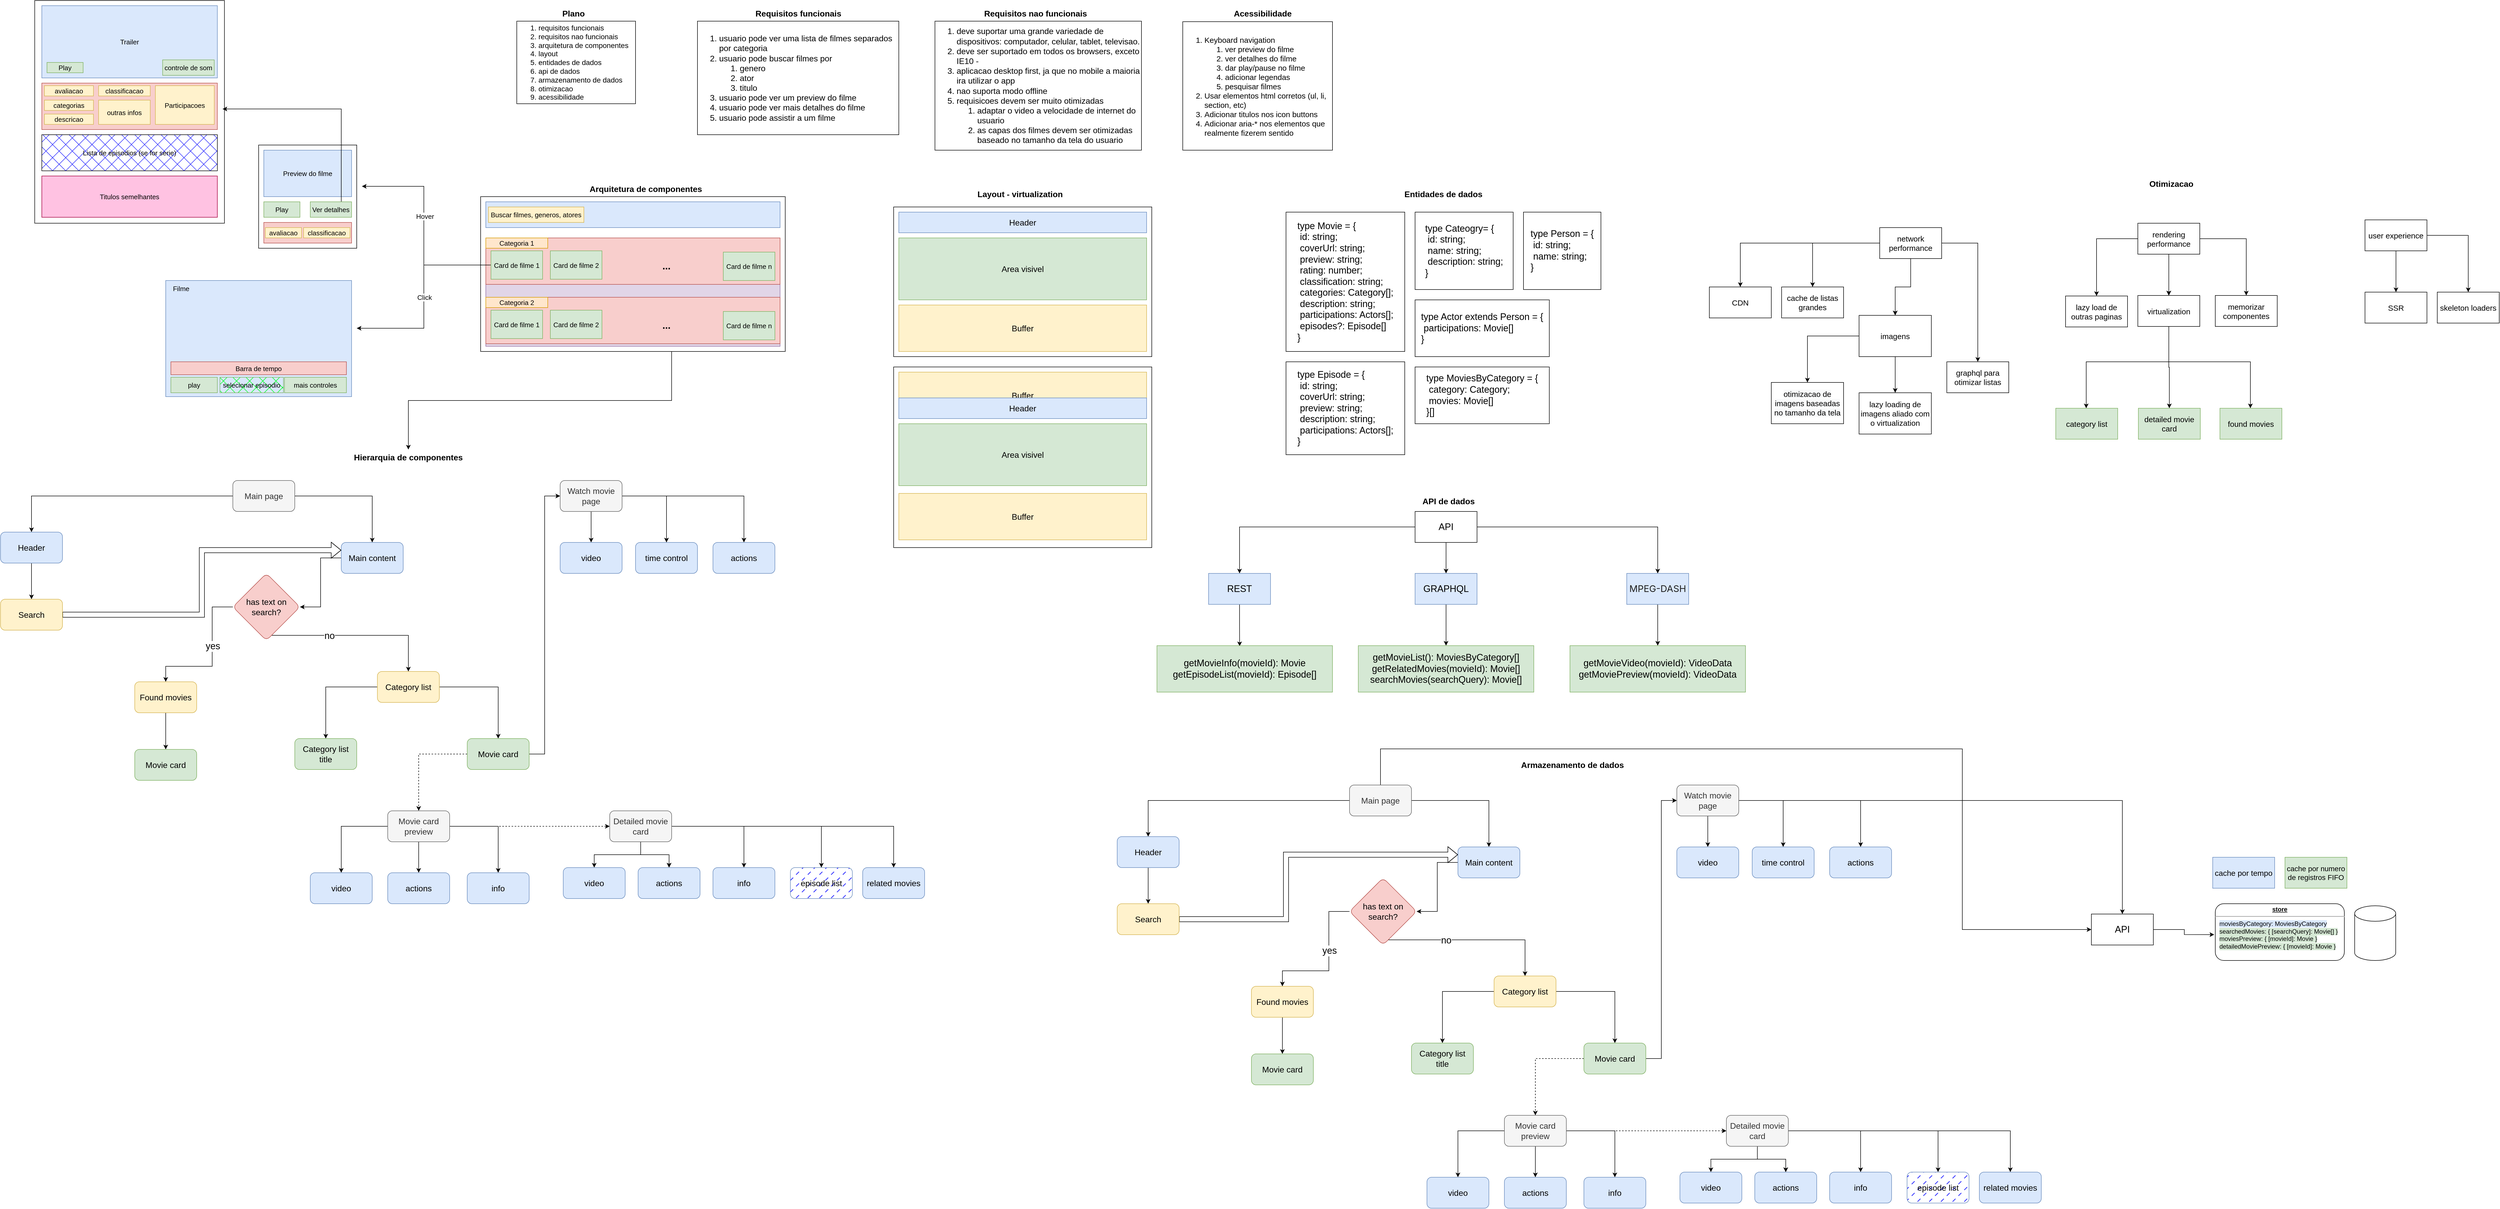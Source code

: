 <mxfile version="20.2.1" type="google"><diagram id="ECFB0UPfjFGLymGGR00t" name="Página-1"><mxGraphModel grid="1" page="1" gridSize="10" guides="1" tooltips="1" connect="1" arrows="1" fold="1" pageScale="1" pageWidth="827" pageHeight="1169" math="0" shadow="0"><root><mxCell id="0"/><mxCell id="1" parent="0"/><mxCell id="VQbBP4TbF0emFWeBnYRJ-39" value="" style="rounded=0;whiteSpace=wrap;html=1;labelBackgroundColor=none;fontSize=13;fontColor=#000000;" vertex="1" parent="1"><mxGeometry x="-60" y="380" width="590" height="300" as="geometry"/></mxCell><mxCell id="bAqUt-xi9EKuwXnMbIit-30" value="" style="rounded=0;whiteSpace=wrap;html=1;fontSize=16;fillColor=#e1d5e7;strokeColor=#9673a6;" vertex="1" parent="1"><mxGeometry x="-50" y="460" width="570" height="210" as="geometry"/></mxCell><mxCell id="bAqUt-xi9EKuwXnMbIit-44" value="" style="rounded=0;whiteSpace=wrap;html=1;fontSize=16;fillColor=#f8cecc;strokeColor=#b85450;" vertex="1" parent="1"><mxGeometry x="-50" y="575" width="570" height="90" as="geometry"/></mxCell><mxCell id="bAqUt-xi9EKuwXnMbIit-43" value="" style="rounded=0;whiteSpace=wrap;html=1;fontSize=16;fillColor=#f8cecc;strokeColor=#b85450;" vertex="1" parent="1"><mxGeometry x="-50" y="460" width="570" height="90" as="geometry"/></mxCell><mxCell id="bAqUt-xi9EKuwXnMbIit-21" value="" style="rounded=0;whiteSpace=wrap;html=1;fontSize=16;" vertex="1" parent="1"><mxGeometry x="740" y="710" width="500" height="350" as="geometry"/></mxCell><mxCell id="bAqUt-xi9EKuwXnMbIit-25" value="Buffer" style="rounded=0;whiteSpace=wrap;html=1;fontSize=16;fillColor=#fff2cc;strokeColor=#d6b656;" vertex="1" parent="1"><mxGeometry x="750" y="720" width="480" height="90" as="geometry"/></mxCell><mxCell id="VQbBP4TbF0emFWeBnYRJ-83" value="" style="rounded=0;whiteSpace=wrap;html=1;labelBackgroundColor=none;fillStyle=auto;fontSize=13;" vertex="1" parent="1"><mxGeometry x="-923.75" width="367.5" height="431.5" as="geometry"/></mxCell><mxCell id="VQbBP4TbF0emFWeBnYRJ-69" value="" style="rounded=0;whiteSpace=wrap;html=1;labelBackgroundColor=none;fontSize=13;fillColor=#f8cecc;strokeColor=#b85450;" vertex="1" parent="1"><mxGeometry x="-910" y="160" width="340" height="90" as="geometry"/></mxCell><mxCell id="VQbBP4TbF0emFWeBnYRJ-54" value="" style="rounded=0;whiteSpace=wrap;html=1;labelBackgroundColor=none;fontSize=13;fontColor=#000000;" vertex="1" parent="1"><mxGeometry x="-490" y="280" width="190" height="200" as="geometry"/></mxCell><mxCell id="VQbBP4TbF0emFWeBnYRJ-1" value="&lt;ol style=&quot;font-size: 14px;&quot;&gt;&lt;li style=&quot;font-size: 14px;&quot;&gt;requisitos funcionais&lt;/li&gt;&lt;li style=&quot;font-size: 14px;&quot;&gt;requisitos nao funcionais&lt;/li&gt;&lt;li style=&quot;font-size: 14px;&quot;&gt;arquitetura de componentes&lt;/li&gt;&lt;li style=&quot;font-size: 14px;&quot;&gt;layout&lt;/li&gt;&lt;li style=&quot;font-size: 14px;&quot;&gt;entidades de dados&lt;/li&gt;&lt;li style=&quot;font-size: 14px;&quot;&gt;api de dados&lt;/li&gt;&lt;li style=&quot;font-size: 14px;&quot;&gt;armazenamento de dados&lt;/li&gt;&lt;li style=&quot;font-size: 14px;&quot;&gt;otimizacao&lt;/li&gt;&lt;li style=&quot;font-size: 14px;&quot;&gt;acessibilidade&lt;/li&gt;&lt;/ol&gt;" style="rounded=0;whiteSpace=wrap;html=1;align=left;fontSize=14;" vertex="1" parent="1"><mxGeometry x="10" y="40" width="230" height="160" as="geometry"/></mxCell><mxCell id="VQbBP4TbF0emFWeBnYRJ-2" value="&lt;b style=&quot;font-size: 16px;&quot;&gt;Plano&lt;/b&gt;" style="text;html=1;strokeColor=none;fillColor=none;align=center;verticalAlign=middle;whiteSpace=wrap;rounded=0;fontSize=16;" vertex="1" parent="1"><mxGeometry x="90" y="10" width="60" height="30" as="geometry"/></mxCell><mxCell id="VQbBP4TbF0emFWeBnYRJ-3" value="&lt;ol&gt;&lt;li&gt;usuario pode ver uma lista de filmes separados por categoria&lt;/li&gt;&lt;li&gt;usuario pode buscar filmes por&lt;/li&gt;&lt;ol&gt;&lt;li&gt;genero&lt;/li&gt;&lt;li&gt;ator&lt;/li&gt;&lt;li&gt;titulo&lt;/li&gt;&lt;/ol&gt;&lt;li&gt;usuario pode ver um preview do filme&lt;/li&gt;&lt;li&gt;usuario pode ver mais detalhes do filme&lt;/li&gt;&lt;li&gt;usuario pode assistir a um filme&lt;/li&gt;&lt;/ol&gt;" style="rounded=0;whiteSpace=wrap;html=1;fontSize=16;align=left;" vertex="1" parent="1"><mxGeometry x="360" y="40" width="390" height="220" as="geometry"/></mxCell><mxCell id="VQbBP4TbF0emFWeBnYRJ-4" value="Requisitos funcionais" style="text;html=1;strokeColor=none;fillColor=none;align=center;verticalAlign=middle;whiteSpace=wrap;rounded=0;fontSize=16;fontStyle=1" vertex="1" parent="1"><mxGeometry x="467.5" y="10" width="175" height="30" as="geometry"/></mxCell><mxCell id="bAqUt-xi9EKuwXnMbIit-28" style="edgeStyle=orthogonalEdgeStyle;rounded=0;orthogonalLoop=1;jettySize=auto;html=1;fontSize=16;exitX=0.627;exitY=1;exitDx=0;exitDy=0;exitPerimeter=0;" edge="1" parent="1" source="VQbBP4TbF0emFWeBnYRJ-39" target="bAqUt-xi9EKuwXnMbIit-27"><mxGeometry relative="1" as="geometry"/></mxCell><mxCell id="VQbBP4TbF0emFWeBnYRJ-5" value="&lt;ol&gt;&lt;li&gt;deve suportar uma grande variedade de dispositivos: computador, celular, tablet, televisao.&lt;/li&gt;&lt;li&gt;deve ser suportado em todos os browsers, exceto IE10 -&lt;/li&gt;&lt;li&gt;aplicacao desktop first, ja que no mobile a maioria ira utilizar o app&lt;/li&gt;&lt;li&gt;nao suporta modo offline&lt;/li&gt;&lt;li&gt;requisicoes devem ser muito otimizadas&lt;/li&gt;&lt;ol&gt;&lt;li&gt;adaptar o video a velocidade de internet do usuario&lt;/li&gt;&lt;li&gt;as capas dos filmes devem ser otimizadas baseado no tamanho da tela do usuario&lt;/li&gt;&lt;/ol&gt;&lt;/ol&gt;" style="rounded=0;whiteSpace=wrap;html=1;fontSize=16;align=left;" vertex="1" parent="1"><mxGeometry x="820" y="40" width="400" height="250" as="geometry"/></mxCell><mxCell id="VQbBP4TbF0emFWeBnYRJ-6" value="Requisitos nao funcionais" style="text;html=1;strokeColor=none;fillColor=none;align=center;verticalAlign=middle;whiteSpace=wrap;rounded=0;fontSize=16;fontStyle=1" vertex="1" parent="1"><mxGeometry x="910" y="10" width="210" height="30" as="geometry"/></mxCell><mxCell id="VQbBP4TbF0emFWeBnYRJ-7" value="Arquitetura de componentes" style="text;html=1;strokeColor=none;fillColor=none;align=center;verticalAlign=middle;whiteSpace=wrap;rounded=0;fontSize=16;fontStyle=1" vertex="1" parent="1"><mxGeometry x="130" y="350" width="260" height="30" as="geometry"/></mxCell><mxCell id="VQbBP4TbF0emFWeBnYRJ-12" value="Categoria 1" style="rounded=0;whiteSpace=wrap;html=1;fontSize=13;labelBackgroundColor=none;fillColor=#ffe6cc;strokeColor=#d79b00;" vertex="1" parent="1"><mxGeometry x="-50" y="460" width="120" height="20" as="geometry"/></mxCell><mxCell id="VQbBP4TbF0emFWeBnYRJ-43" style="edgeStyle=orthogonalEdgeStyle;rounded=0;orthogonalLoop=1;jettySize=auto;html=1;entryX=1;entryY=0.5;entryDx=0;entryDy=0;fontSize=13;fontColor=#000000;" edge="1" parent="1" source="VQbBP4TbF0emFWeBnYRJ-16"><mxGeometry relative="1" as="geometry"><mxPoint x="-290" y="360" as="targetPoint"/><Array as="points"><mxPoint x="-170" y="513"/><mxPoint x="-170" y="360"/></Array></mxGeometry></mxCell><mxCell id="VQbBP4TbF0emFWeBnYRJ-46" value="Hover" style="edgeLabel;html=1;align=center;verticalAlign=middle;resizable=0;points=[];fontSize=13;fontColor=#000000;" connectable="0" vertex="1" parent="VQbBP4TbF0emFWeBnYRJ-43"><mxGeometry x="0.12" y="-2" relative="1" as="geometry"><mxPoint y="1" as="offset"/></mxGeometry></mxCell><mxCell id="VQbBP4TbF0emFWeBnYRJ-44" style="edgeStyle=orthogonalEdgeStyle;rounded=0;orthogonalLoop=1;jettySize=auto;html=1;entryX=1;entryY=0.5;entryDx=0;entryDy=0;fontSize=13;fontColor=#000000;" edge="1" parent="1" source="VQbBP4TbF0emFWeBnYRJ-16"><mxGeometry relative="1" as="geometry"><mxPoint x="-300" y="635" as="targetPoint"/><Array as="points"><mxPoint x="-170" y="513"/><mxPoint x="-170" y="635"/></Array></mxGeometry></mxCell><mxCell id="VQbBP4TbF0emFWeBnYRJ-47" value="Click" style="edgeLabel;html=1;align=center;verticalAlign=middle;resizable=0;points=[];fontSize=13;fontColor=#000000;" connectable="0" vertex="1" parent="VQbBP4TbF0emFWeBnYRJ-44"><mxGeometry x="0.405" y="-3" relative="1" as="geometry"><mxPoint x="17" y="-57" as="offset"/></mxGeometry></mxCell><mxCell id="VQbBP4TbF0emFWeBnYRJ-16" value="&lt;font color=&quot;#000000&quot;&gt;Card de filme 1&lt;/font&gt;" style="rounded=0;whiteSpace=wrap;html=1;labelBackgroundColor=none;fontSize=13;fillColor=#d5e8d4;strokeColor=#82b366;" vertex="1" parent="1"><mxGeometry x="-40" y="485" width="100" height="55" as="geometry"/></mxCell><mxCell id="VQbBP4TbF0emFWeBnYRJ-17" value="&lt;font color=&quot;#000000&quot;&gt;Card de filme 2&lt;/font&gt;" style="rounded=0;whiteSpace=wrap;html=1;labelBackgroundColor=none;fontSize=13;fillColor=#d5e8d4;strokeColor=#82b366;" vertex="1" parent="1"><mxGeometry x="75" y="485" width="100" height="55" as="geometry"/></mxCell><mxCell id="VQbBP4TbF0emFWeBnYRJ-18" value="&lt;font color=&quot;#000000&quot;&gt;Card de filme n&lt;/font&gt;" style="rounded=0;whiteSpace=wrap;html=1;labelBackgroundColor=none;fontSize=13;fillColor=#d5e8d4;strokeColor=#82b366;" vertex="1" parent="1"><mxGeometry x="410" y="487.5" width="100" height="55" as="geometry"/></mxCell><mxCell id="VQbBP4TbF0emFWeBnYRJ-19" value="&lt;b&gt;&lt;font style=&quot;font-size: 19px;&quot;&gt;...&lt;/font&gt;&lt;/b&gt;" style="text;html=1;strokeColor=none;fillColor=none;align=center;verticalAlign=middle;whiteSpace=wrap;rounded=0;labelBackgroundColor=none;fontSize=13;fontColor=#000000;" vertex="1" parent="1"><mxGeometry x="270" y="500" width="60" height="30" as="geometry"/></mxCell><mxCell id="VQbBP4TbF0emFWeBnYRJ-31" value="Categoria 2" style="rounded=0;whiteSpace=wrap;html=1;fontSize=13;labelBackgroundColor=none;fillColor=#ffe6cc;strokeColor=#d79b00;" vertex="1" parent="1"><mxGeometry x="-50" y="575" width="120" height="20" as="geometry"/></mxCell><mxCell id="VQbBP4TbF0emFWeBnYRJ-33" value="&lt;font color=&quot;#000000&quot;&gt;Card de filme 1&lt;/font&gt;" style="rounded=0;whiteSpace=wrap;html=1;labelBackgroundColor=none;fontSize=13;fillColor=#d5e8d4;strokeColor=#82b366;" vertex="1" parent="1"><mxGeometry x="-40" y="600" width="100" height="55" as="geometry"/></mxCell><mxCell id="VQbBP4TbF0emFWeBnYRJ-34" value="&lt;font color=&quot;#000000&quot;&gt;Card de filme 2&lt;/font&gt;" style="rounded=0;whiteSpace=wrap;html=1;labelBackgroundColor=none;fontSize=13;fillColor=#d5e8d4;strokeColor=#82b366;" vertex="1" parent="1"><mxGeometry x="75" y="600" width="100" height="55" as="geometry"/></mxCell><mxCell id="VQbBP4TbF0emFWeBnYRJ-35" value="&lt;font color=&quot;#000000&quot;&gt;Card de filme n&lt;/font&gt;" style="rounded=0;whiteSpace=wrap;html=1;labelBackgroundColor=none;fontSize=13;fillColor=#d5e8d4;strokeColor=#82b366;" vertex="1" parent="1"><mxGeometry x="410" y="602.5" width="100" height="55" as="geometry"/></mxCell><mxCell id="VQbBP4TbF0emFWeBnYRJ-36" value="&lt;b&gt;&lt;font style=&quot;font-size: 19px;&quot;&gt;...&lt;/font&gt;&lt;/b&gt;" style="text;html=1;strokeColor=none;fillColor=none;align=center;verticalAlign=middle;whiteSpace=wrap;rounded=0;labelBackgroundColor=none;fontSize=13;fontColor=#000000;" vertex="1" parent="1"><mxGeometry x="270" y="615" width="60" height="30" as="geometry"/></mxCell><mxCell id="VQbBP4TbF0emFWeBnYRJ-37" value="" style="rounded=0;whiteSpace=wrap;html=1;labelBackgroundColor=none;fontSize=19;fillColor=#dae8fc;strokeColor=#6c8ebf;" vertex="1" parent="1"><mxGeometry x="-50" y="390" width="570" height="50" as="geometry"/></mxCell><mxCell id="VQbBP4TbF0emFWeBnYRJ-38" value="Buscar filmes, generos, atores" style="rounded=0;whiteSpace=wrap;html=1;labelBackgroundColor=none;fontSize=13;fillColor=#fff2cc;strokeColor=#d6b656;" vertex="1" parent="1"><mxGeometry x="-45" y="400" width="185" height="30" as="geometry"/></mxCell><mxCell id="VQbBP4TbF0emFWeBnYRJ-49" value="Preview do filme" style="rounded=0;whiteSpace=wrap;html=1;labelBackgroundColor=none;fontSize=13;fillColor=#dae8fc;strokeColor=#6c8ebf;" vertex="1" parent="1"><mxGeometry x="-480" y="290" width="170" height="90" as="geometry"/></mxCell><mxCell id="VQbBP4TbF0emFWeBnYRJ-50" value="Play" style="rounded=0;whiteSpace=wrap;html=1;labelBackgroundColor=none;fontSize=13;fillColor=#d5e8d4;strokeColor=#82b366;" vertex="1" parent="1"><mxGeometry x="-480" y="390" width="70" height="30" as="geometry"/></mxCell><mxCell id="VQbBP4TbF0emFWeBnYRJ-64" style="edgeStyle=orthogonalEdgeStyle;rounded=0;orthogonalLoop=1;jettySize=auto;html=1;fontSize=13;fontColor=#000000;exitX=0.5;exitY=0;exitDx=0;exitDy=0;entryX=0.99;entryY=0.487;entryDx=0;entryDy=0;entryPerimeter=0;" edge="1" parent="1" source="VQbBP4TbF0emFWeBnYRJ-51" target="VQbBP4TbF0emFWeBnYRJ-83"><mxGeometry relative="1" as="geometry"><mxPoint x="-490" y="200" as="targetPoint"/><Array as="points"><mxPoint x="-330" y="390"/><mxPoint x="-330" y="210"/></Array></mxGeometry></mxCell><mxCell id="VQbBP4TbF0emFWeBnYRJ-51" value="Ver detalhes" style="rounded=0;whiteSpace=wrap;html=1;labelBackgroundColor=none;fontSize=13;fillColor=#d5e8d4;strokeColor=#82b366;" vertex="1" parent="1"><mxGeometry x="-390" y="390" width="80" height="30" as="geometry"/></mxCell><mxCell id="VQbBP4TbF0emFWeBnYRJ-52" value="" style="rounded=0;whiteSpace=wrap;html=1;labelBackgroundColor=none;fontSize=13;fillColor=#f8cecc;strokeColor=#b85450;" vertex="1" parent="1"><mxGeometry x="-480" y="430" width="170" height="40" as="geometry"/></mxCell><mxCell id="VQbBP4TbF0emFWeBnYRJ-55" value="" style="rounded=0;whiteSpace=wrap;html=1;labelBackgroundColor=none;fontSize=13;fillColor=#dae8fc;strokeColor=#6c8ebf;" vertex="1" parent="1"><mxGeometry x="-670" y="542.5" width="360" height="225" as="geometry"/></mxCell><mxCell id="VQbBP4TbF0emFWeBnYRJ-56" value="Filme" style="text;html=1;strokeColor=none;fillColor=none;align=center;verticalAlign=middle;whiteSpace=wrap;rounded=0;labelBackgroundColor=none;fontSize=13;fontColor=#000000;" vertex="1" parent="1"><mxGeometry x="-670" y="542.5" width="60" height="30" as="geometry"/></mxCell><mxCell id="VQbBP4TbF0emFWeBnYRJ-57" value="play" style="rounded=0;whiteSpace=wrap;html=1;labelBackgroundColor=none;fontSize=13;fillColor=#d5e8d4;strokeColor=#82b366;" vertex="1" parent="1"><mxGeometry x="-660" y="730" width="90" height="30" as="geometry"/></mxCell><mxCell id="VQbBP4TbF0emFWeBnYRJ-58" value="selecionar episodio" style="rounded=0;whiteSpace=wrap;html=1;labelBackgroundColor=none;fontSize=13;fillColor=#00FF22;strokeColor=#82b366;fillStyle=cross-hatch;" vertex="1" parent="1"><mxGeometry x="-565" y="730" width="123" height="30" as="geometry"/></mxCell><mxCell id="VQbBP4TbF0emFWeBnYRJ-59" value="mais controles" style="rounded=0;whiteSpace=wrap;html=1;labelBackgroundColor=none;fontSize=13;fillColor=#d5e8d4;strokeColor=#82b366;" vertex="1" parent="1"><mxGeometry x="-440" y="730" width="120" height="30" as="geometry"/></mxCell><mxCell id="VQbBP4TbF0emFWeBnYRJ-60" value="Barra de tempo" style="rounded=0;whiteSpace=wrap;html=1;labelBackgroundColor=none;fontSize=13;fillColor=#f8cecc;strokeColor=#b85450;" vertex="1" parent="1"><mxGeometry x="-660" y="700" width="340" height="25" as="geometry"/></mxCell><mxCell id="VQbBP4TbF0emFWeBnYRJ-65" value="Trailer" style="rounded=0;whiteSpace=wrap;html=1;labelBackgroundColor=none;fontSize=13;fillColor=#dae8fc;strokeColor=#6c8ebf;" vertex="1" parent="1"><mxGeometry x="-910" y="10" width="340" height="140" as="geometry"/></mxCell><mxCell id="VQbBP4TbF0emFWeBnYRJ-66" value="Play" style="rounded=0;whiteSpace=wrap;html=1;labelBackgroundColor=none;fontSize=13;fillColor=#d5e8d4;strokeColor=#82b366;" vertex="1" parent="1"><mxGeometry x="-900" y="120" width="70" height="20" as="geometry"/></mxCell><mxCell id="VQbBP4TbF0emFWeBnYRJ-67" value="controle de som" style="rounded=0;whiteSpace=wrap;html=1;labelBackgroundColor=none;fontSize=13;fillColor=#d5e8d4;strokeColor=#82b366;" vertex="1" parent="1"><mxGeometry x="-676" y="115" width="100" height="30" as="geometry"/></mxCell><mxCell id="VQbBP4TbF0emFWeBnYRJ-68" value="Participacoes" style="rounded=0;whiteSpace=wrap;html=1;labelBackgroundColor=none;fontSize=13;fillColor=#fff2cc;strokeColor=#d6b656;" vertex="1" parent="1"><mxGeometry x="-690" y="165" width="114" height="75" as="geometry"/></mxCell><mxCell id="VQbBP4TbF0emFWeBnYRJ-70" value="avaliacao" style="rounded=0;whiteSpace=wrap;html=1;labelBackgroundColor=none;fontSize=13;fillColor=#fff2cc;strokeColor=#d6b656;" vertex="1" parent="1"><mxGeometry x="-905" y="165" width="95" height="20" as="geometry"/></mxCell><mxCell id="VQbBP4TbF0emFWeBnYRJ-71" value="classificacao" style="rounded=0;whiteSpace=wrap;html=1;labelBackgroundColor=none;fontSize=13;fillColor=#fff2cc;strokeColor=#d6b656;" vertex="1" parent="1"><mxGeometry x="-800" y="165" width="100" height="20" as="geometry"/></mxCell><mxCell id="VQbBP4TbF0emFWeBnYRJ-74" value="descricao" style="rounded=0;whiteSpace=wrap;html=1;labelBackgroundColor=none;fontSize=13;fillColor=#fff2cc;strokeColor=#d6b656;" vertex="1" parent="1"><mxGeometry x="-905" y="220" width="95" height="20" as="geometry"/></mxCell><mxCell id="VQbBP4TbF0emFWeBnYRJ-75" value="categorias" style="rounded=0;whiteSpace=wrap;html=1;labelBackgroundColor=none;fontSize=13;fillColor=#fff2cc;strokeColor=#d6b656;" vertex="1" parent="1"><mxGeometry x="-905" y="193" width="95" height="20" as="geometry"/></mxCell><mxCell id="VQbBP4TbF0emFWeBnYRJ-77" value="avaliacao" style="rounded=0;whiteSpace=wrap;html=1;labelBackgroundColor=none;fontSize=13;fillColor=#fff2cc;strokeColor=#d6b656;" vertex="1" parent="1"><mxGeometry x="-477" y="440" width="70" height="20" as="geometry"/></mxCell><mxCell id="VQbBP4TbF0emFWeBnYRJ-78" value="classificacao" style="rounded=0;whiteSpace=wrap;html=1;labelBackgroundColor=none;fontSize=13;fillColor=#fff2cc;strokeColor=#d6b656;" vertex="1" parent="1"><mxGeometry x="-403" y="440" width="90" height="20" as="geometry"/></mxCell><mxCell id="VQbBP4TbF0emFWeBnYRJ-79" value="outras infos" style="rounded=0;whiteSpace=wrap;html=1;labelBackgroundColor=none;fontSize=13;fillColor=#fff2cc;strokeColor=#d6b656;" vertex="1" parent="1"><mxGeometry x="-800" y="193" width="100" height="47" as="geometry"/></mxCell><mxCell id="VQbBP4TbF0emFWeBnYRJ-80" value="Lista de episodios (se for serie)" style="rounded=0;whiteSpace=wrap;html=1;labelBackgroundColor=none;fontSize=13;fontColor=#000000;fillStyle=cross-hatch;fillColor=#3333FF;" vertex="1" parent="1"><mxGeometry x="-910" y="260" width="340" height="70" as="geometry"/></mxCell><mxCell id="VQbBP4TbF0emFWeBnYRJ-81" value="&lt;font color=&quot;#000000&quot;&gt;Titulos semelhantes&lt;/font&gt;" style="rounded=0;whiteSpace=wrap;html=1;labelBackgroundColor=none;fillStyle=auto;fontSize=13;fillColor=#FFC2E2;strokeColor=#A50040;fontColor=#ffffff;" vertex="1" parent="1"><mxGeometry x="-910" y="340" width="340" height="80" as="geometry"/></mxCell><mxCell id="bAqUt-xi9EKuwXnMbIit-1" value="Layout - virtualization" style="text;html=1;strokeColor=none;fillColor=none;align=center;verticalAlign=middle;whiteSpace=wrap;rounded=0;fontSize=16;fontStyle=1" vertex="1" parent="1"><mxGeometry x="900" y="360" width="170" height="30" as="geometry"/></mxCell><mxCell id="bAqUt-xi9EKuwXnMbIit-17" value="" style="rounded=0;whiteSpace=wrap;html=1;fontSize=16;" vertex="1" parent="1"><mxGeometry x="740" y="400" width="500" height="290" as="geometry"/></mxCell><mxCell id="bAqUt-xi9EKuwXnMbIit-18" value="Header" style="rounded=0;whiteSpace=wrap;html=1;fontSize=16;fillColor=#dae8fc;strokeColor=#6c8ebf;" vertex="1" parent="1"><mxGeometry x="750" y="410" width="480" height="40" as="geometry"/></mxCell><mxCell id="bAqUt-xi9EKuwXnMbIit-19" value="Area visivel" style="rounded=0;whiteSpace=wrap;html=1;fontSize=16;fillColor=#d5e8d4;strokeColor=#82b366;" vertex="1" parent="1"><mxGeometry x="750" y="460" width="480" height="120" as="geometry"/></mxCell><mxCell id="bAqUt-xi9EKuwXnMbIit-20" value="Buffer" style="rounded=0;whiteSpace=wrap;html=1;fontSize=16;fillColor=#fff2cc;strokeColor=#d6b656;" vertex="1" parent="1"><mxGeometry x="750" y="590" width="480" height="90" as="geometry"/></mxCell><mxCell id="bAqUt-xi9EKuwXnMbIit-22" value="Header" style="rounded=0;whiteSpace=wrap;html=1;fontSize=16;fillColor=#dae8fc;strokeColor=#6c8ebf;" vertex="1" parent="1"><mxGeometry x="750" y="770" width="480" height="40" as="geometry"/></mxCell><mxCell id="bAqUt-xi9EKuwXnMbIit-23" value="Area visivel" style="rounded=0;whiteSpace=wrap;html=1;fontSize=16;fillColor=#d5e8d4;strokeColor=#82b366;" vertex="1" parent="1"><mxGeometry x="750" y="820" width="480" height="120" as="geometry"/></mxCell><mxCell id="bAqUt-xi9EKuwXnMbIit-24" value="Buffer" style="rounded=0;whiteSpace=wrap;html=1;fontSize=16;fillColor=#fff2cc;strokeColor=#d6b656;" vertex="1" parent="1"><mxGeometry x="750" y="955" width="480" height="90" as="geometry"/></mxCell><mxCell id="bAqUt-xi9EKuwXnMbIit-27" value="Hierarquia de componentes" style="text;html=1;strokeColor=none;fillColor=none;align=center;verticalAlign=middle;whiteSpace=wrap;rounded=0;fontSize=16;fontStyle=1" vertex="1" parent="1"><mxGeometry x="-330" y="870" width="260" height="30" as="geometry"/></mxCell><mxCell id="bAqUt-xi9EKuwXnMbIit-32" value="" style="edgeStyle=orthogonalEdgeStyle;rounded=0;orthogonalLoop=1;jettySize=auto;html=1;fontSize=16;" edge="1" parent="1" source="bAqUt-xi9EKuwXnMbIit-29" target="bAqUt-xi9EKuwXnMbIit-31"><mxGeometry relative="1" as="geometry"/></mxCell><mxCell id="bAqUt-xi9EKuwXnMbIit-34" value="" style="edgeStyle=orthogonalEdgeStyle;rounded=0;orthogonalLoop=1;jettySize=auto;html=1;fontSize=16;" edge="1" parent="1" source="bAqUt-xi9EKuwXnMbIit-29" target="bAqUt-xi9EKuwXnMbIit-33"><mxGeometry relative="1" as="geometry"/></mxCell><mxCell id="bAqUt-xi9EKuwXnMbIit-29" value="Main page" style="rounded=1;whiteSpace=wrap;html=1;fontSize=16;fillColor=#f5f5f5;fontColor=#333333;strokeColor=#666666;" vertex="1" parent="1"><mxGeometry x="-540" y="930" width="120" height="60" as="geometry"/></mxCell><mxCell id="bAqUt-xi9EKuwXnMbIit-37" value="" style="edgeStyle=orthogonalEdgeStyle;rounded=0;orthogonalLoop=1;jettySize=auto;html=1;fontSize=16;" edge="1" parent="1" source="bAqUt-xi9EKuwXnMbIit-31" target="bAqUt-xi9EKuwXnMbIit-36"><mxGeometry relative="1" as="geometry"/></mxCell><mxCell id="bAqUt-xi9EKuwXnMbIit-31" value="Header" style="rounded=1;whiteSpace=wrap;html=1;fontSize=16;fillColor=#dae8fc;strokeColor=#6c8ebf;" vertex="1" parent="1"><mxGeometry x="-990" y="1030" width="120" height="60" as="geometry"/></mxCell><mxCell id="bAqUt-xi9EKuwXnMbIit-93" style="edgeStyle=orthogonalEdgeStyle;rounded=0;orthogonalLoop=1;jettySize=auto;html=1;fontSize=16;" edge="1" parent="1" source="bAqUt-xi9EKuwXnMbIit-33" target="bAqUt-xi9EKuwXnMbIit-99"><mxGeometry relative="1" as="geometry"><mxPoint x="-650" y="1170" as="targetPoint"/></mxGeometry></mxCell><mxCell id="bAqUt-xi9EKuwXnMbIit-33" value="Main content" style="rounded=1;whiteSpace=wrap;html=1;fontSize=16;fillColor=#dae8fc;strokeColor=#6c8ebf;" vertex="1" parent="1"><mxGeometry x="-330" y="1050" width="120" height="60" as="geometry"/></mxCell><mxCell id="bAqUt-xi9EKuwXnMbIit-102" style="edgeStyle=orthogonalEdgeStyle;shape=flexArrow;rounded=0;orthogonalLoop=1;jettySize=auto;html=1;entryX=0;entryY=0.25;entryDx=0;entryDy=0;fontSize=16;" edge="1" parent="1" source="bAqUt-xi9EKuwXnMbIit-36" target="bAqUt-xi9EKuwXnMbIit-33"><mxGeometry relative="1" as="geometry"/></mxCell><mxCell id="bAqUt-xi9EKuwXnMbIit-36" value="Search" style="rounded=1;whiteSpace=wrap;html=1;fontSize=16;fillColor=#fff2cc;strokeColor=#d6b656;" vertex="1" parent="1"><mxGeometry x="-990" y="1160" width="120" height="60" as="geometry"/></mxCell><mxCell id="bAqUt-xi9EKuwXnMbIit-46" value="" style="edgeStyle=orthogonalEdgeStyle;rounded=0;orthogonalLoop=1;jettySize=auto;html=1;fontSize=16;" edge="1" parent="1" source="bAqUt-xi9EKuwXnMbIit-41" target="bAqUt-xi9EKuwXnMbIit-45"><mxGeometry relative="1" as="geometry"/></mxCell><mxCell id="bAqUt-xi9EKuwXnMbIit-48" value="" style="edgeStyle=orthogonalEdgeStyle;rounded=0;orthogonalLoop=1;jettySize=auto;html=1;fontSize=16;" edge="1" parent="1" source="bAqUt-xi9EKuwXnMbIit-41" target="bAqUt-xi9EKuwXnMbIit-47"><mxGeometry relative="1" as="geometry"/></mxCell><mxCell id="bAqUt-xi9EKuwXnMbIit-41" value="Category list" style="rounded=1;whiteSpace=wrap;html=1;fontSize=16;fillColor=#fff2cc;strokeColor=#d6b656;" vertex="1" parent="1"><mxGeometry x="-260" y="1300" width="120" height="60" as="geometry"/></mxCell><mxCell id="bAqUt-xi9EKuwXnMbIit-45" value="Category list title" style="rounded=1;whiteSpace=wrap;html=1;fontSize=16;fillColor=#d5e8d4;strokeColor=#82b366;" vertex="1" parent="1"><mxGeometry x="-420" y="1430" width="120" height="60" as="geometry"/></mxCell><mxCell id="bAqUt-xi9EKuwXnMbIit-62" style="edgeStyle=orthogonalEdgeStyle;rounded=0;orthogonalLoop=1;jettySize=auto;html=1;entryX=0.5;entryY=0;entryDx=0;entryDy=0;dashed=1;fontSize=16;" edge="1" parent="1" source="bAqUt-xi9EKuwXnMbIit-47" target="bAqUt-xi9EKuwXnMbIit-60"><mxGeometry relative="1" as="geometry"/></mxCell><mxCell id="bAqUt-xi9EKuwXnMbIit-70" style="edgeStyle=orthogonalEdgeStyle;rounded=0;orthogonalLoop=1;jettySize=auto;html=1;entryX=0;entryY=0.5;entryDx=0;entryDy=0;fontSize=16;" edge="1" parent="1" source="bAqUt-xi9EKuwXnMbIit-47" target="bAqUt-xi9EKuwXnMbIit-69"><mxGeometry relative="1" as="geometry"/></mxCell><mxCell id="bAqUt-xi9EKuwXnMbIit-47" value="Movie card" style="rounded=1;whiteSpace=wrap;html=1;fontSize=16;fillColor=#d5e8d4;strokeColor=#82b366;" vertex="1" parent="1"><mxGeometry x="-86" y="1430" width="120" height="60" as="geometry"/></mxCell><mxCell id="bAqUt-xi9EKuwXnMbIit-64" value="" style="edgeStyle=orthogonalEdgeStyle;rounded=0;orthogonalLoop=1;jettySize=auto;html=1;fontSize=16;" edge="1" parent="1" source="bAqUt-xi9EKuwXnMbIit-60" target="bAqUt-xi9EKuwXnMbIit-63"><mxGeometry relative="1" as="geometry"/></mxCell><mxCell id="bAqUt-xi9EKuwXnMbIit-66" value="" style="edgeStyle=orthogonalEdgeStyle;rounded=0;orthogonalLoop=1;jettySize=auto;html=1;fontSize=16;" edge="1" parent="1" source="bAqUt-xi9EKuwXnMbIit-60" target="bAqUt-xi9EKuwXnMbIit-65"><mxGeometry relative="1" as="geometry"/></mxCell><mxCell id="bAqUt-xi9EKuwXnMbIit-68" value="" style="edgeStyle=orthogonalEdgeStyle;rounded=0;orthogonalLoop=1;jettySize=auto;html=1;fontSize=16;" edge="1" parent="1" source="bAqUt-xi9EKuwXnMbIit-60" target="bAqUt-xi9EKuwXnMbIit-67"><mxGeometry relative="1" as="geometry"/></mxCell><mxCell id="bAqUt-xi9EKuwXnMbIit-80" value="" style="edgeStyle=orthogonalEdgeStyle;rounded=0;orthogonalLoop=1;jettySize=auto;html=1;fontSize=16;dashed=1;" edge="1" parent="1" source="bAqUt-xi9EKuwXnMbIit-60" target="bAqUt-xi9EKuwXnMbIit-79"><mxGeometry relative="1" as="geometry"/></mxCell><mxCell id="bAqUt-xi9EKuwXnMbIit-60" value="Movie card preview" style="rounded=1;whiteSpace=wrap;html=1;fontSize=16;fillColor=#f5f5f5;strokeColor=#666666;fontColor=#333333;" vertex="1" parent="1"><mxGeometry x="-240" y="1570" width="120" height="60" as="geometry"/></mxCell><mxCell id="bAqUt-xi9EKuwXnMbIit-63" value="video" style="rounded=1;whiteSpace=wrap;html=1;fontSize=16;fillColor=#dae8fc;strokeColor=#6c8ebf;" vertex="1" parent="1"><mxGeometry x="-390" y="1690" width="120" height="60" as="geometry"/></mxCell><mxCell id="bAqUt-xi9EKuwXnMbIit-65" value="actions" style="rounded=1;whiteSpace=wrap;html=1;fontSize=16;fillColor=#dae8fc;strokeColor=#6c8ebf;" vertex="1" parent="1"><mxGeometry x="-240" y="1690" width="120" height="60" as="geometry"/></mxCell><mxCell id="bAqUt-xi9EKuwXnMbIit-67" value="info" style="rounded=1;whiteSpace=wrap;html=1;fontSize=16;fillColor=#dae8fc;strokeColor=#6c8ebf;" vertex="1" parent="1"><mxGeometry x="-86" y="1690" width="120" height="60" as="geometry"/></mxCell><mxCell id="bAqUt-xi9EKuwXnMbIit-72" value="" style="edgeStyle=orthogonalEdgeStyle;rounded=0;orthogonalLoop=1;jettySize=auto;html=1;fontSize=16;" edge="1" parent="1" source="bAqUt-xi9EKuwXnMbIit-69" target="bAqUt-xi9EKuwXnMbIit-71"><mxGeometry relative="1" as="geometry"/></mxCell><mxCell id="bAqUt-xi9EKuwXnMbIit-74" value="" style="edgeStyle=orthogonalEdgeStyle;rounded=0;orthogonalLoop=1;jettySize=auto;html=1;fontSize=16;" edge="1" parent="1" source="bAqUt-xi9EKuwXnMbIit-69" target="bAqUt-xi9EKuwXnMbIit-73"><mxGeometry relative="1" as="geometry"/></mxCell><mxCell id="bAqUt-xi9EKuwXnMbIit-76" value="" style="edgeStyle=orthogonalEdgeStyle;rounded=0;orthogonalLoop=1;jettySize=auto;html=1;fontSize=16;" edge="1" parent="1" source="bAqUt-xi9EKuwXnMbIit-69" target="bAqUt-xi9EKuwXnMbIit-75"><mxGeometry relative="1" as="geometry"/></mxCell><mxCell id="bAqUt-xi9EKuwXnMbIit-69" value="Watch movie page" style="rounded=1;whiteSpace=wrap;html=1;fontSize=16;fillColor=#f5f5f5;fontColor=#333333;strokeColor=#666666;" vertex="1" parent="1"><mxGeometry x="94" y="930" width="120" height="60" as="geometry"/></mxCell><mxCell id="bAqUt-xi9EKuwXnMbIit-71" value="video" style="rounded=1;whiteSpace=wrap;html=1;fontSize=16;fillColor=#dae8fc;strokeColor=#6c8ebf;" vertex="1" parent="1"><mxGeometry x="94" y="1050" width="120" height="60" as="geometry"/></mxCell><mxCell id="bAqUt-xi9EKuwXnMbIit-73" value="time control" style="rounded=1;whiteSpace=wrap;html=1;fontSize=16;fillColor=#dae8fc;strokeColor=#6c8ebf;" vertex="1" parent="1"><mxGeometry x="240" y="1050" width="120" height="60" as="geometry"/></mxCell><mxCell id="bAqUt-xi9EKuwXnMbIit-75" value="actions" style="rounded=1;whiteSpace=wrap;html=1;fontSize=16;fillColor=#dae8fc;strokeColor=#6c8ebf;" vertex="1" parent="1"><mxGeometry x="390" y="1050" width="120" height="60" as="geometry"/></mxCell><mxCell id="bAqUt-xi9EKuwXnMbIit-82" value="" style="edgeStyle=orthogonalEdgeStyle;rounded=0;orthogonalLoop=1;jettySize=auto;html=1;fontSize=16;" edge="1" parent="1" source="bAqUt-xi9EKuwXnMbIit-79" target="bAqUt-xi9EKuwXnMbIit-81"><mxGeometry relative="1" as="geometry"/></mxCell><mxCell id="bAqUt-xi9EKuwXnMbIit-84" value="" style="edgeStyle=orthogonalEdgeStyle;rounded=0;orthogonalLoop=1;jettySize=auto;html=1;fontSize=16;" edge="1" parent="1" source="bAqUt-xi9EKuwXnMbIit-79" target="bAqUt-xi9EKuwXnMbIit-83"><mxGeometry relative="1" as="geometry"/></mxCell><mxCell id="bAqUt-xi9EKuwXnMbIit-86" value="" style="edgeStyle=orthogonalEdgeStyle;rounded=0;orthogonalLoop=1;jettySize=auto;html=1;fontSize=16;" edge="1" parent="1" source="bAqUt-xi9EKuwXnMbIit-79" target="bAqUt-xi9EKuwXnMbIit-85"><mxGeometry relative="1" as="geometry"/></mxCell><mxCell id="bAqUt-xi9EKuwXnMbIit-87" value="" style="edgeStyle=orthogonalEdgeStyle;rounded=0;orthogonalLoop=1;jettySize=auto;html=1;fontSize=16;" edge="1" parent="1" source="bAqUt-xi9EKuwXnMbIit-79" target="bAqUt-xi9EKuwXnMbIit-83"><mxGeometry relative="1" as="geometry"/></mxCell><mxCell id="bAqUt-xi9EKuwXnMbIit-89" value="" style="edgeStyle=orthogonalEdgeStyle;rounded=0;orthogonalLoop=1;jettySize=auto;html=1;fontSize=16;" edge="1" parent="1" source="bAqUt-xi9EKuwXnMbIit-79" target="bAqUt-xi9EKuwXnMbIit-88"><mxGeometry relative="1" as="geometry"/></mxCell><mxCell id="bAqUt-xi9EKuwXnMbIit-91" value="" style="edgeStyle=orthogonalEdgeStyle;rounded=0;orthogonalLoop=1;jettySize=auto;html=1;fontSize=16;" edge="1" parent="1" source="bAqUt-xi9EKuwXnMbIit-79" target="bAqUt-xi9EKuwXnMbIit-90"><mxGeometry relative="1" as="geometry"/></mxCell><mxCell id="bAqUt-xi9EKuwXnMbIit-79" value="Detailed movie card" style="rounded=1;whiteSpace=wrap;html=1;fontSize=16;fillColor=#f5f5f5;strokeColor=#666666;fontColor=#333333;" vertex="1" parent="1"><mxGeometry x="190" y="1570" width="120" height="60" as="geometry"/></mxCell><mxCell id="bAqUt-xi9EKuwXnMbIit-81" value="video" style="rounded=1;whiteSpace=wrap;html=1;fontSize=16;fillColor=#dae8fc;strokeColor=#6c8ebf;" vertex="1" parent="1"><mxGeometry x="100" y="1680" width="120" height="60" as="geometry"/></mxCell><mxCell id="bAqUt-xi9EKuwXnMbIit-83" value="actions" style="rounded=1;whiteSpace=wrap;html=1;fontSize=16;fillColor=#dae8fc;strokeColor=#6c8ebf;" vertex="1" parent="1"><mxGeometry x="245" y="1680" width="120" height="60" as="geometry"/></mxCell><mxCell id="bAqUt-xi9EKuwXnMbIit-85" value="info" style="rounded=1;whiteSpace=wrap;html=1;fontSize=16;fillColor=#dae8fc;strokeColor=#6c8ebf;" vertex="1" parent="1"><mxGeometry x="390" y="1680" width="120" height="60" as="geometry"/></mxCell><mxCell id="bAqUt-xi9EKuwXnMbIit-88" value="episode list" style="rounded=1;whiteSpace=wrap;html=1;fontSize=16;fillColor=#3333FF;strokeColor=#6c8ebf;glass=0;shadow=0;sketch=0;fillStyle=dashed;" vertex="1" parent="1"><mxGeometry x="540" y="1680" width="120" height="60" as="geometry"/></mxCell><mxCell id="bAqUt-xi9EKuwXnMbIit-90" value="related movies" style="rounded=1;whiteSpace=wrap;html=1;fontSize=16;fillColor=#dae8fc;strokeColor=#6c8ebf;" vertex="1" parent="1"><mxGeometry x="680" y="1680" width="120" height="60" as="geometry"/></mxCell><mxCell id="bAqUt-xi9EKuwXnMbIit-92" value="Entidades de dados" style="text;html=1;strokeColor=none;fillColor=none;align=center;verticalAlign=middle;whiteSpace=wrap;rounded=0;fontSize=16;fontStyle=1" vertex="1" parent="1"><mxGeometry x="1720" y="360" width="170" height="30" as="geometry"/></mxCell><mxCell id="bAqUt-xi9EKuwXnMbIit-96" style="edgeStyle=orthogonalEdgeStyle;rounded=0;orthogonalLoop=1;jettySize=auto;html=1;fontSize=16;" edge="1" parent="1" source="bAqUt-xi9EKuwXnMbIit-94" target="bAqUt-xi9EKuwXnMbIit-95"><mxGeometry relative="1" as="geometry"/></mxCell><mxCell id="bAqUt-xi9EKuwXnMbIit-94" value="Found movies" style="rounded=1;whiteSpace=wrap;html=1;fontSize=16;fillColor=#fff2cc;strokeColor=#d6b656;" vertex="1" parent="1"><mxGeometry x="-730" y="1320" width="120" height="60" as="geometry"/></mxCell><mxCell id="bAqUt-xi9EKuwXnMbIit-95" value="Movie card" style="rounded=1;whiteSpace=wrap;html=1;fontSize=16;fillColor=#d5e8d4;strokeColor=#82b366;" vertex="1" parent="1"><mxGeometry x="-730" y="1451" width="120" height="60" as="geometry"/></mxCell><mxCell id="bAqUt-xi9EKuwXnMbIit-103" style="edgeStyle=orthogonalEdgeStyle;rounded=0;orthogonalLoop=1;jettySize=auto;html=1;entryX=0.5;entryY=0;entryDx=0;entryDy=0;fontSize=16;" edge="1" parent="1" source="bAqUt-xi9EKuwXnMbIit-99" target="bAqUt-xi9EKuwXnMbIit-94"><mxGeometry relative="1" as="geometry"><Array as="points"><mxPoint x="-580" y="1175"/><mxPoint x="-580" y="1290"/><mxPoint x="-670" y="1290"/></Array></mxGeometry></mxCell><mxCell id="bAqUt-xi9EKuwXnMbIit-104" value="yes" style="edgeLabel;html=1;align=center;verticalAlign=middle;resizable=0;points=[];fontSize=18;" connectable="0" vertex="1" parent="bAqUt-xi9EKuwXnMbIit-103"><mxGeometry x="-0.16" y="1" relative="1" as="geometry"><mxPoint as="offset"/></mxGeometry></mxCell><mxCell id="bAqUt-xi9EKuwXnMbIit-105" style="edgeStyle=orthogonalEdgeStyle;rounded=0;orthogonalLoop=1;jettySize=auto;html=1;entryX=0.5;entryY=0;entryDx=0;entryDy=0;fontSize=16;" edge="1" parent="1" source="bAqUt-xi9EKuwXnMbIit-99" target="bAqUt-xi9EKuwXnMbIit-41"><mxGeometry relative="1" as="geometry"><Array as="points"><mxPoint x="-200" y="1230"/></Array></mxGeometry></mxCell><mxCell id="bAqUt-xi9EKuwXnMbIit-106" value="no" style="edgeLabel;html=1;align=center;verticalAlign=middle;resizable=0;points=[];fontSize=18;" connectable="0" vertex="1" parent="bAqUt-xi9EKuwXnMbIit-105"><mxGeometry x="-0.335" y="-1" relative="1" as="geometry"><mxPoint as="offset"/></mxGeometry></mxCell><mxCell id="bAqUt-xi9EKuwXnMbIit-99" value="has text on search?" style="rhombus;whiteSpace=wrap;html=1;rounded=1;shadow=0;glass=0;sketch=0;fillStyle=auto;fontSize=16;fillColor=#f8cecc;strokeColor=#b85450;" vertex="1" parent="1"><mxGeometry x="-540" y="1110" width="130" height="130" as="geometry"/></mxCell><mxCell id="bAqUt-xi9EKuwXnMbIit-107" value="&lt;div style=&quot;text-align: left;&quot;&gt;&lt;span style=&quot;background-color: initial;&quot;&gt;type Movie = {&lt;/span&gt;&lt;/div&gt;&lt;div style=&quot;text-align: left;&quot;&gt;&amp;nbsp;id: string;&lt;/div&gt;&lt;div style=&quot;text-align: left;&quot;&gt;&amp;nbsp;coverUrl: string;&lt;/div&gt;&lt;div style=&quot;text-align: left;&quot;&gt;&amp;nbsp;preview: string;&lt;/div&gt;&lt;div style=&quot;text-align: left;&quot;&gt;&amp;nbsp;rating: number;&lt;/div&gt;&lt;div style=&quot;text-align: left;&quot;&gt;&amp;nbsp;classification: string;&lt;/div&gt;&lt;div style=&quot;text-align: left;&quot;&gt;&amp;nbsp;categories: Category[];&lt;/div&gt;&lt;div style=&quot;text-align: left;&quot;&gt;&amp;nbsp;description: string;&lt;/div&gt;&lt;div style=&quot;text-align: left;&quot;&gt;&amp;nbsp;participations: Actors[];&lt;/div&gt;&lt;div style=&quot;text-align: left;&quot;&gt;&amp;nbsp;episodes?: Episode[]&lt;/div&gt;&lt;div style=&quot;text-align: left;&quot;&gt;&lt;span style=&quot;background-color: initial;&quot;&gt;}&lt;/span&gt;&lt;/div&gt;" style="rounded=0;whiteSpace=wrap;html=1;shadow=0;glass=0;sketch=0;fillStyle=auto;fontSize=18;" vertex="1" parent="1"><mxGeometry x="1500" y="410" width="230" height="270" as="geometry"/></mxCell><mxCell id="bAqUt-xi9EKuwXnMbIit-108" value="&lt;div style=&quot;text-align: left;&quot;&gt;&lt;span style=&quot;background-color: initial;&quot;&gt;type Cateogry= {&lt;/span&gt;&lt;/div&gt;&lt;div style=&quot;text-align: left;&quot;&gt;&amp;nbsp;id: string;&lt;/div&gt;&lt;div style=&quot;text-align: left;&quot;&gt;&amp;nbsp;name: string;&lt;/div&gt;&lt;div style=&quot;text-align: left;&quot;&gt;&amp;nbsp;description: string;&lt;/div&gt;&lt;div style=&quot;text-align: left;&quot;&gt;&lt;span style=&quot;background-color: initial;&quot;&gt;}&lt;/span&gt;&lt;/div&gt;" style="rounded=0;whiteSpace=wrap;html=1;shadow=0;glass=0;sketch=0;fillStyle=auto;fontSize=18;" vertex="1" parent="1"><mxGeometry x="1750" y="410" width="190" height="150" as="geometry"/></mxCell><mxCell id="bAqUt-xi9EKuwXnMbIit-109" value="&lt;div style=&quot;text-align: left;&quot;&gt;&lt;span style=&quot;background-color: initial;&quot;&gt;type Actor extends Person = {&lt;/span&gt;&lt;/div&gt;&lt;div style=&quot;text-align: left;&quot;&gt;&amp;nbsp;participations: Movie[]&lt;/div&gt;&lt;div style=&quot;text-align: left;&quot;&gt;&lt;span style=&quot;background-color: initial;&quot;&gt;}&lt;/span&gt;&lt;/div&gt;" style="rounded=0;whiteSpace=wrap;html=1;shadow=0;glass=0;sketch=0;fillStyle=auto;fontSize=18;" vertex="1" parent="1"><mxGeometry x="1750" y="580" width="260" height="110" as="geometry"/></mxCell><mxCell id="bAqUt-xi9EKuwXnMbIit-110" value="&lt;div style=&quot;text-align: left;&quot;&gt;&lt;span style=&quot;background-color: initial;&quot;&gt;type Person = {&lt;/span&gt;&lt;/div&gt;&lt;div style=&quot;text-align: left;&quot;&gt;&amp;nbsp;id: string;&lt;/div&gt;&lt;div style=&quot;text-align: left;&quot;&gt;&amp;nbsp;name: string;&lt;/div&gt;&lt;div style=&quot;text-align: left;&quot;&gt;&lt;span style=&quot;background-color: initial;&quot;&gt;}&lt;/span&gt;&lt;/div&gt;" style="rounded=0;whiteSpace=wrap;html=1;shadow=0;glass=0;sketch=0;fillStyle=auto;fontSize=18;" vertex="1" parent="1"><mxGeometry x="1960" y="410" width="150" height="150" as="geometry"/></mxCell><mxCell id="bAqUt-xi9EKuwXnMbIit-111" value="&lt;div style=&quot;text-align: left;&quot;&gt;&lt;span style=&quot;background-color: initial;&quot;&gt;type Episode = {&lt;/span&gt;&lt;/div&gt;&lt;div style=&quot;text-align: left;&quot;&gt;&amp;nbsp;id: string;&lt;/div&gt;&lt;div style=&quot;text-align: left;&quot;&gt;&amp;nbsp;coverUrl: string;&lt;/div&gt;&lt;div style=&quot;text-align: left;&quot;&gt;&amp;nbsp;preview: string;&lt;/div&gt;&lt;div style=&quot;text-align: left;&quot;&gt;&amp;nbsp;description: string;&lt;/div&gt;&lt;div style=&quot;text-align: left;&quot;&gt;&amp;nbsp;participations: Actors[];&lt;/div&gt;&lt;div style=&quot;text-align: left;&quot;&gt;&lt;span style=&quot;background-color: initial;&quot;&gt;}&lt;/span&gt;&lt;/div&gt;" style="rounded=0;whiteSpace=wrap;html=1;shadow=0;glass=0;sketch=0;fillStyle=auto;fontSize=18;" vertex="1" parent="1"><mxGeometry x="1500" y="700" width="230" height="180" as="geometry"/></mxCell><mxCell id="bAqUt-xi9EKuwXnMbIit-112" value="API de dados" style="text;html=1;strokeColor=none;fillColor=none;align=center;verticalAlign=middle;whiteSpace=wrap;rounded=0;fontSize=16;fontStyle=1" vertex="1" parent="1"><mxGeometry x="1730" y="955" width="170" height="30" as="geometry"/></mxCell><mxCell id="bAqUt-xi9EKuwXnMbIit-115" value="" style="edgeStyle=orthogonalEdgeStyle;rounded=0;orthogonalLoop=1;jettySize=auto;html=1;fontSize=18;" edge="1" parent="1" source="bAqUt-xi9EKuwXnMbIit-113" target="bAqUt-xi9EKuwXnMbIit-114"><mxGeometry relative="1" as="geometry"/></mxCell><mxCell id="bAqUt-xi9EKuwXnMbIit-117" value="" style="edgeStyle=orthogonalEdgeStyle;rounded=0;orthogonalLoop=1;jettySize=auto;html=1;fontSize=18;" edge="1" parent="1" source="bAqUt-xi9EKuwXnMbIit-113" target="bAqUt-xi9EKuwXnMbIit-116"><mxGeometry relative="1" as="geometry"/></mxCell><mxCell id="bAqUt-xi9EKuwXnMbIit-122" value="" style="edgeStyle=orthogonalEdgeStyle;rounded=0;orthogonalLoop=1;jettySize=auto;html=1;fontSize=18;" edge="1" parent="1" source="bAqUt-xi9EKuwXnMbIit-113" target="bAqUt-xi9EKuwXnMbIit-121"><mxGeometry relative="1" as="geometry"/></mxCell><mxCell id="bAqUt-xi9EKuwXnMbIit-113" value="API" style="rounded=0;whiteSpace=wrap;html=1;shadow=0;glass=0;sketch=0;fillStyle=auto;fontSize=18;" vertex="1" parent="1"><mxGeometry x="1750" y="990" width="120" height="60" as="geometry"/></mxCell><mxCell id="bAqUt-xi9EKuwXnMbIit-124" style="edgeStyle=orthogonalEdgeStyle;rounded=0;orthogonalLoop=1;jettySize=auto;html=1;entryX=0.471;entryY=0.012;entryDx=0;entryDy=0;entryPerimeter=0;fontSize=18;" edge="1" parent="1" source="bAqUt-xi9EKuwXnMbIit-114" target="bAqUt-xi9EKuwXnMbIit-119"><mxGeometry relative="1" as="geometry"/></mxCell><mxCell id="bAqUt-xi9EKuwXnMbIit-114" value="REST" style="rounded=0;whiteSpace=wrap;html=1;shadow=0;glass=0;sketch=0;fillStyle=auto;fontSize=18;fillColor=#dae8fc;strokeColor=#6c8ebf;" vertex="1" parent="1"><mxGeometry x="1350" y="1110" width="120" height="60" as="geometry"/></mxCell><mxCell id="bAqUt-xi9EKuwXnMbIit-125" style="edgeStyle=orthogonalEdgeStyle;rounded=0;orthogonalLoop=1;jettySize=auto;html=1;entryX=0.5;entryY=0;entryDx=0;entryDy=0;fontSize=18;" edge="1" parent="1" source="bAqUt-xi9EKuwXnMbIit-116" target="bAqUt-xi9EKuwXnMbIit-120"><mxGeometry relative="1" as="geometry"/></mxCell><mxCell id="bAqUt-xi9EKuwXnMbIit-116" value="GRAPHQL" style="rounded=0;whiteSpace=wrap;html=1;shadow=0;glass=0;sketch=0;fillStyle=auto;fontSize=18;fillColor=#dae8fc;strokeColor=#6c8ebf;" vertex="1" parent="1"><mxGeometry x="1750" y="1110" width="120" height="60" as="geometry"/></mxCell><mxCell id="bAqUt-xi9EKuwXnMbIit-119" value="getMovieInfo(movieId): Movie&lt;br&gt;getEpisodeList(movieId): Episode[]" style="rounded=0;whiteSpace=wrap;html=1;shadow=0;glass=0;sketch=0;fillStyle=auto;fontSize=18;fillColor=#d5e8d4;strokeColor=#82b366;" vertex="1" parent="1"><mxGeometry x="1250" y="1250" width="340" height="90" as="geometry"/></mxCell><mxCell id="bAqUt-xi9EKuwXnMbIit-120" value="getMovieList():&amp;nbsp;&lt;span style=&quot;text-align: left;&quot;&gt;MoviesByCategory&lt;/span&gt;[]&lt;br&gt;getRelatedMovies(movieId): Movie[]&lt;br&gt;searchMovies(searchQuery): Movie[]" style="rounded=0;whiteSpace=wrap;html=1;shadow=0;glass=0;sketch=0;fillStyle=auto;fontSize=18;fillColor=#d5e8d4;strokeColor=#82b366;" vertex="1" parent="1"><mxGeometry x="1640" y="1250" width="340" height="90" as="geometry"/></mxCell><mxCell id="bAqUt-xi9EKuwXnMbIit-126" style="edgeStyle=orthogonalEdgeStyle;rounded=0;orthogonalLoop=1;jettySize=auto;html=1;fontSize=18;" edge="1" parent="1" source="bAqUt-xi9EKuwXnMbIit-121" target="bAqUt-xi9EKuwXnMbIit-123"><mxGeometry relative="1" as="geometry"/></mxCell><mxCell id="bAqUt-xi9EKuwXnMbIit-121" value="&lt;span style=&quot;color: rgb(34, 34, 34); font-family: -apple-system, BlinkMacSystemFont, &amp;quot;Segoe UI&amp;quot;, Roboto, Oxygen, Ubuntu, Cantarell, &amp;quot;Fira Sans&amp;quot;, &amp;quot;Droid Sans&amp;quot;, &amp;quot;Helvetica Neue&amp;quot;, sans-serif; text-align: start; background-color: initial;&quot;&gt;MPEG-DASH&lt;/span&gt;" style="rounded=0;whiteSpace=wrap;html=1;shadow=0;glass=0;sketch=0;fillStyle=auto;fontSize=18;fillColor=#dae8fc;strokeColor=#6c8ebf;fontStyle=0" vertex="1" parent="1"><mxGeometry x="2160" y="1110" width="120" height="60" as="geometry"/></mxCell><mxCell id="bAqUt-xi9EKuwXnMbIit-123" value="getMovieVideo(movieId): VideoData&lt;br&gt;getMoviePreview(movieId): VideoData" style="rounded=0;whiteSpace=wrap;html=1;shadow=0;glass=0;sketch=0;fillStyle=auto;fontSize=18;fillColor=#d5e8d4;strokeColor=#82b366;" vertex="1" parent="1"><mxGeometry x="2050" y="1250" width="340" height="90" as="geometry"/></mxCell><mxCell id="bAqUt-xi9EKuwXnMbIit-128" value="Armazenamento de dados" style="text;html=1;strokeColor=none;fillColor=none;align=center;verticalAlign=middle;whiteSpace=wrap;rounded=0;fontSize=16;fontStyle=1" vertex="1" parent="1"><mxGeometry x="1950" y="1466" width="210" height="30" as="geometry"/></mxCell><mxCell id="bAqUt-xi9EKuwXnMbIit-130" value="" style="edgeStyle=orthogonalEdgeStyle;rounded=0;orthogonalLoop=1;jettySize=auto;html=1;fontSize=16;" edge="1" parent="1" source="bAqUt-xi9EKuwXnMbIit-132" target="bAqUt-xi9EKuwXnMbIit-134"><mxGeometry relative="1" as="geometry"/></mxCell><mxCell id="bAqUt-xi9EKuwXnMbIit-131" value="" style="edgeStyle=orthogonalEdgeStyle;rounded=0;orthogonalLoop=1;jettySize=auto;html=1;fontSize=16;" edge="1" parent="1" source="bAqUt-xi9EKuwXnMbIit-132" target="bAqUt-xi9EKuwXnMbIit-136"><mxGeometry relative="1" as="geometry"/></mxCell><mxCell id="bAqUt-xi9EKuwXnMbIit-184" style="edgeStyle=orthogonalEdgeStyle;rounded=0;orthogonalLoop=1;jettySize=auto;html=1;entryX=0;entryY=0.5;entryDx=0;entryDy=0;fontSize=18;" edge="1" parent="1" source="bAqUt-xi9EKuwXnMbIit-132" target="bAqUt-xi9EKuwXnMbIit-183"><mxGeometry relative="1" as="geometry"><Array as="points"><mxPoint x="1683" y="1450"/><mxPoint x="2810" y="1450"/><mxPoint x="2810" y="1800"/></Array></mxGeometry></mxCell><mxCell id="bAqUt-xi9EKuwXnMbIit-132" value="Main page" style="rounded=1;whiteSpace=wrap;html=1;fontSize=16;fillColor=#f5f5f5;fontColor=#333333;strokeColor=#666666;" vertex="1" parent="1"><mxGeometry x="1623" y="1520" width="120" height="60" as="geometry"/></mxCell><mxCell id="bAqUt-xi9EKuwXnMbIit-133" value="" style="edgeStyle=orthogonalEdgeStyle;rounded=0;orthogonalLoop=1;jettySize=auto;html=1;fontSize=16;" edge="1" parent="1" source="bAqUt-xi9EKuwXnMbIit-134" target="bAqUt-xi9EKuwXnMbIit-138"><mxGeometry relative="1" as="geometry"/></mxCell><mxCell id="bAqUt-xi9EKuwXnMbIit-134" value="Header" style="rounded=1;whiteSpace=wrap;html=1;fontSize=16;fillColor=#dae8fc;strokeColor=#6c8ebf;" vertex="1" parent="1"><mxGeometry x="1173" y="1620" width="120" height="60" as="geometry"/></mxCell><mxCell id="bAqUt-xi9EKuwXnMbIit-135" style="edgeStyle=orthogonalEdgeStyle;rounded=0;orthogonalLoop=1;jettySize=auto;html=1;fontSize=16;" edge="1" parent="1" source="bAqUt-xi9EKuwXnMbIit-136" target="bAqUt-xi9EKuwXnMbIit-180"><mxGeometry relative="1" as="geometry"><mxPoint x="1513" y="1760" as="targetPoint"/></mxGeometry></mxCell><mxCell id="bAqUt-xi9EKuwXnMbIit-136" value="Main content" style="rounded=1;whiteSpace=wrap;html=1;fontSize=16;fillColor=#dae8fc;strokeColor=#6c8ebf;" vertex="1" parent="1"><mxGeometry x="1833" y="1640" width="120" height="60" as="geometry"/></mxCell><mxCell id="bAqUt-xi9EKuwXnMbIit-137" style="edgeStyle=orthogonalEdgeStyle;shape=flexArrow;rounded=0;orthogonalLoop=1;jettySize=auto;html=1;entryX=0;entryY=0.25;entryDx=0;entryDy=0;fontSize=16;" edge="1" parent="1" source="bAqUt-xi9EKuwXnMbIit-138" target="bAqUt-xi9EKuwXnMbIit-136"><mxGeometry relative="1" as="geometry"><Array as="points"><mxPoint x="1500" y="1780"/><mxPoint x="1500" y="1655"/></Array></mxGeometry></mxCell><mxCell id="bAqUt-xi9EKuwXnMbIit-138" value="Search" style="rounded=1;whiteSpace=wrap;html=1;fontSize=16;fillColor=#fff2cc;strokeColor=#d6b656;" vertex="1" parent="1"><mxGeometry x="1173" y="1750" width="120" height="60" as="geometry"/></mxCell><mxCell id="bAqUt-xi9EKuwXnMbIit-139" value="" style="edgeStyle=orthogonalEdgeStyle;rounded=0;orthogonalLoop=1;jettySize=auto;html=1;fontSize=16;" edge="1" parent="1" source="bAqUt-xi9EKuwXnMbIit-141" target="bAqUt-xi9EKuwXnMbIit-142"><mxGeometry relative="1" as="geometry"/></mxCell><mxCell id="bAqUt-xi9EKuwXnMbIit-140" value="" style="edgeStyle=orthogonalEdgeStyle;rounded=0;orthogonalLoop=1;jettySize=auto;html=1;fontSize=16;" edge="1" parent="1" source="bAqUt-xi9EKuwXnMbIit-141" target="bAqUt-xi9EKuwXnMbIit-145"><mxGeometry relative="1" as="geometry"/></mxCell><mxCell id="bAqUt-xi9EKuwXnMbIit-141" value="Category list" style="rounded=1;whiteSpace=wrap;html=1;fontSize=16;fillColor=#fff2cc;strokeColor=#d6b656;" vertex="1" parent="1"><mxGeometry x="1903" y="1890" width="120" height="60" as="geometry"/></mxCell><mxCell id="bAqUt-xi9EKuwXnMbIit-142" value="Category list title" style="rounded=1;whiteSpace=wrap;html=1;fontSize=16;fillColor=#d5e8d4;strokeColor=#82b366;" vertex="1" parent="1"><mxGeometry x="1743" y="2020" width="120" height="60" as="geometry"/></mxCell><mxCell id="bAqUt-xi9EKuwXnMbIit-143" style="edgeStyle=orthogonalEdgeStyle;rounded=0;orthogonalLoop=1;jettySize=auto;html=1;entryX=0.5;entryY=0;entryDx=0;entryDy=0;dashed=1;fontSize=16;" edge="1" parent="1" source="bAqUt-xi9EKuwXnMbIit-145" target="bAqUt-xi9EKuwXnMbIit-150"><mxGeometry relative="1" as="geometry"/></mxCell><mxCell id="bAqUt-xi9EKuwXnMbIit-144" style="edgeStyle=orthogonalEdgeStyle;rounded=0;orthogonalLoop=1;jettySize=auto;html=1;entryX=0;entryY=0.5;entryDx=0;entryDy=0;fontSize=16;" edge="1" parent="1" source="bAqUt-xi9EKuwXnMbIit-145" target="bAqUt-xi9EKuwXnMbIit-157"><mxGeometry relative="1" as="geometry"/></mxCell><mxCell id="bAqUt-xi9EKuwXnMbIit-145" value="Movie card" style="rounded=1;whiteSpace=wrap;html=1;fontSize=16;fillColor=#d5e8d4;strokeColor=#82b366;" vertex="1" parent="1"><mxGeometry x="2077" y="2020" width="120" height="60" as="geometry"/></mxCell><mxCell id="bAqUt-xi9EKuwXnMbIit-146" value="" style="edgeStyle=orthogonalEdgeStyle;rounded=0;orthogonalLoop=1;jettySize=auto;html=1;fontSize=16;" edge="1" parent="1" source="bAqUt-xi9EKuwXnMbIit-150" target="bAqUt-xi9EKuwXnMbIit-151"><mxGeometry relative="1" as="geometry"/></mxCell><mxCell id="bAqUt-xi9EKuwXnMbIit-147" value="" style="edgeStyle=orthogonalEdgeStyle;rounded=0;orthogonalLoop=1;jettySize=auto;html=1;fontSize=16;" edge="1" parent="1" source="bAqUt-xi9EKuwXnMbIit-150" target="bAqUt-xi9EKuwXnMbIit-152"><mxGeometry relative="1" as="geometry"/></mxCell><mxCell id="bAqUt-xi9EKuwXnMbIit-148" value="" style="edgeStyle=orthogonalEdgeStyle;rounded=0;orthogonalLoop=1;jettySize=auto;html=1;fontSize=16;" edge="1" parent="1" source="bAqUt-xi9EKuwXnMbIit-150" target="bAqUt-xi9EKuwXnMbIit-153"><mxGeometry relative="1" as="geometry"/></mxCell><mxCell id="bAqUt-xi9EKuwXnMbIit-149" value="" style="edgeStyle=orthogonalEdgeStyle;rounded=0;orthogonalLoop=1;jettySize=auto;html=1;fontSize=16;dashed=1;" edge="1" parent="1" source="bAqUt-xi9EKuwXnMbIit-150" target="bAqUt-xi9EKuwXnMbIit-167"><mxGeometry relative="1" as="geometry"/></mxCell><mxCell id="bAqUt-xi9EKuwXnMbIit-150" value="Movie card preview" style="rounded=1;whiteSpace=wrap;html=1;fontSize=16;fillColor=#f5f5f5;strokeColor=#666666;fontColor=#333333;" vertex="1" parent="1"><mxGeometry x="1923" y="2160" width="120" height="60" as="geometry"/></mxCell><mxCell id="bAqUt-xi9EKuwXnMbIit-151" value="video" style="rounded=1;whiteSpace=wrap;html=1;fontSize=16;fillColor=#dae8fc;strokeColor=#6c8ebf;" vertex="1" parent="1"><mxGeometry x="1773" y="2280" width="120" height="60" as="geometry"/></mxCell><mxCell id="bAqUt-xi9EKuwXnMbIit-152" value="actions" style="rounded=1;whiteSpace=wrap;html=1;fontSize=16;fillColor=#dae8fc;strokeColor=#6c8ebf;" vertex="1" parent="1"><mxGeometry x="1923" y="2280" width="120" height="60" as="geometry"/></mxCell><mxCell id="bAqUt-xi9EKuwXnMbIit-153" value="info" style="rounded=1;whiteSpace=wrap;html=1;fontSize=16;fillColor=#dae8fc;strokeColor=#6c8ebf;" vertex="1" parent="1"><mxGeometry x="2077" y="2280" width="120" height="60" as="geometry"/></mxCell><mxCell id="bAqUt-xi9EKuwXnMbIit-154" value="" style="edgeStyle=orthogonalEdgeStyle;rounded=0;orthogonalLoop=1;jettySize=auto;html=1;fontSize=16;" edge="1" parent="1" source="bAqUt-xi9EKuwXnMbIit-157" target="bAqUt-xi9EKuwXnMbIit-158"><mxGeometry relative="1" as="geometry"/></mxCell><mxCell id="bAqUt-xi9EKuwXnMbIit-155" value="" style="edgeStyle=orthogonalEdgeStyle;rounded=0;orthogonalLoop=1;jettySize=auto;html=1;fontSize=16;" edge="1" parent="1" source="bAqUt-xi9EKuwXnMbIit-157" target="bAqUt-xi9EKuwXnMbIit-159"><mxGeometry relative="1" as="geometry"/></mxCell><mxCell id="bAqUt-xi9EKuwXnMbIit-156" value="" style="edgeStyle=orthogonalEdgeStyle;rounded=0;orthogonalLoop=1;jettySize=auto;html=1;fontSize=16;" edge="1" parent="1" source="bAqUt-xi9EKuwXnMbIit-157" target="bAqUt-xi9EKuwXnMbIit-160"><mxGeometry relative="1" as="geometry"/></mxCell><mxCell id="bAqUt-xi9EKuwXnMbIit-185" style="edgeStyle=orthogonalEdgeStyle;rounded=0;orthogonalLoop=1;jettySize=auto;html=1;entryX=0.5;entryY=0;entryDx=0;entryDy=0;fontSize=18;" edge="1" parent="1" source="bAqUt-xi9EKuwXnMbIit-157" target="bAqUt-xi9EKuwXnMbIit-183"><mxGeometry relative="1" as="geometry"/></mxCell><mxCell id="bAqUt-xi9EKuwXnMbIit-157" value="Watch movie page" style="rounded=1;whiteSpace=wrap;html=1;fontSize=16;fillColor=#f5f5f5;fontColor=#333333;strokeColor=#666666;" vertex="1" parent="1"><mxGeometry x="2257" y="1520" width="120" height="60" as="geometry"/></mxCell><mxCell id="bAqUt-xi9EKuwXnMbIit-158" value="video" style="rounded=1;whiteSpace=wrap;html=1;fontSize=16;fillColor=#dae8fc;strokeColor=#6c8ebf;" vertex="1" parent="1"><mxGeometry x="2257" y="1640" width="120" height="60" as="geometry"/></mxCell><mxCell id="bAqUt-xi9EKuwXnMbIit-159" value="time control" style="rounded=1;whiteSpace=wrap;html=1;fontSize=16;fillColor=#dae8fc;strokeColor=#6c8ebf;" vertex="1" parent="1"><mxGeometry x="2403" y="1640" width="120" height="60" as="geometry"/></mxCell><mxCell id="bAqUt-xi9EKuwXnMbIit-160" value="actions" style="rounded=1;whiteSpace=wrap;html=1;fontSize=16;fillColor=#dae8fc;strokeColor=#6c8ebf;" vertex="1" parent="1"><mxGeometry x="2553" y="1640" width="120" height="60" as="geometry"/></mxCell><mxCell id="bAqUt-xi9EKuwXnMbIit-161" value="" style="edgeStyle=orthogonalEdgeStyle;rounded=0;orthogonalLoop=1;jettySize=auto;html=1;fontSize=16;" edge="1" parent="1" source="bAqUt-xi9EKuwXnMbIit-167" target="bAqUt-xi9EKuwXnMbIit-168"><mxGeometry relative="1" as="geometry"/></mxCell><mxCell id="bAqUt-xi9EKuwXnMbIit-162" value="" style="edgeStyle=orthogonalEdgeStyle;rounded=0;orthogonalLoop=1;jettySize=auto;html=1;fontSize=16;" edge="1" parent="1" source="bAqUt-xi9EKuwXnMbIit-167" target="bAqUt-xi9EKuwXnMbIit-169"><mxGeometry relative="1" as="geometry"/></mxCell><mxCell id="bAqUt-xi9EKuwXnMbIit-163" value="" style="edgeStyle=orthogonalEdgeStyle;rounded=0;orthogonalLoop=1;jettySize=auto;html=1;fontSize=16;" edge="1" parent="1" source="bAqUt-xi9EKuwXnMbIit-167" target="bAqUt-xi9EKuwXnMbIit-170"><mxGeometry relative="1" as="geometry"/></mxCell><mxCell id="bAqUt-xi9EKuwXnMbIit-164" value="" style="edgeStyle=orthogonalEdgeStyle;rounded=0;orthogonalLoop=1;jettySize=auto;html=1;fontSize=16;" edge="1" parent="1" source="bAqUt-xi9EKuwXnMbIit-167" target="bAqUt-xi9EKuwXnMbIit-169"><mxGeometry relative="1" as="geometry"/></mxCell><mxCell id="bAqUt-xi9EKuwXnMbIit-165" value="" style="edgeStyle=orthogonalEdgeStyle;rounded=0;orthogonalLoop=1;jettySize=auto;html=1;fontSize=16;" edge="1" parent="1" source="bAqUt-xi9EKuwXnMbIit-167" target="bAqUt-xi9EKuwXnMbIit-171"><mxGeometry relative="1" as="geometry"/></mxCell><mxCell id="bAqUt-xi9EKuwXnMbIit-166" value="" style="edgeStyle=orthogonalEdgeStyle;rounded=0;orthogonalLoop=1;jettySize=auto;html=1;fontSize=16;" edge="1" parent="1" source="bAqUt-xi9EKuwXnMbIit-167" target="bAqUt-xi9EKuwXnMbIit-172"><mxGeometry relative="1" as="geometry"/></mxCell><mxCell id="bAqUt-xi9EKuwXnMbIit-167" value="Detailed movie card" style="rounded=1;whiteSpace=wrap;html=1;fontSize=16;fillColor=#f5f5f5;strokeColor=#666666;fontColor=#333333;" vertex="1" parent="1"><mxGeometry x="2353" y="2160" width="120" height="60" as="geometry"/></mxCell><mxCell id="bAqUt-xi9EKuwXnMbIit-168" value="video" style="rounded=1;whiteSpace=wrap;html=1;fontSize=16;fillColor=#dae8fc;strokeColor=#6c8ebf;" vertex="1" parent="1"><mxGeometry x="2263" y="2270" width="120" height="60" as="geometry"/></mxCell><mxCell id="bAqUt-xi9EKuwXnMbIit-169" value="actions" style="rounded=1;whiteSpace=wrap;html=1;fontSize=16;fillColor=#dae8fc;strokeColor=#6c8ebf;" vertex="1" parent="1"><mxGeometry x="2408" y="2270" width="120" height="60" as="geometry"/></mxCell><mxCell id="bAqUt-xi9EKuwXnMbIit-170" value="info" style="rounded=1;whiteSpace=wrap;html=1;fontSize=16;fillColor=#dae8fc;strokeColor=#6c8ebf;" vertex="1" parent="1"><mxGeometry x="2553" y="2270" width="120" height="60" as="geometry"/></mxCell><mxCell id="bAqUt-xi9EKuwXnMbIit-171" value="episode list" style="rounded=1;whiteSpace=wrap;html=1;fontSize=16;fillColor=#3333FF;strokeColor=#6c8ebf;glass=0;shadow=0;sketch=0;fillStyle=dashed;" vertex="1" parent="1"><mxGeometry x="2703" y="2270" width="120" height="60" as="geometry"/></mxCell><mxCell id="bAqUt-xi9EKuwXnMbIit-172" value="related movies" style="rounded=1;whiteSpace=wrap;html=1;fontSize=16;fillColor=#dae8fc;strokeColor=#6c8ebf;" vertex="1" parent="1"><mxGeometry x="2843" y="2270" width="120" height="60" as="geometry"/></mxCell><mxCell id="bAqUt-xi9EKuwXnMbIit-173" style="edgeStyle=orthogonalEdgeStyle;rounded=0;orthogonalLoop=1;jettySize=auto;html=1;fontSize=16;" edge="1" parent="1" source="bAqUt-xi9EKuwXnMbIit-174" target="bAqUt-xi9EKuwXnMbIit-175"><mxGeometry relative="1" as="geometry"/></mxCell><mxCell id="bAqUt-xi9EKuwXnMbIit-174" value="Found movies" style="rounded=1;whiteSpace=wrap;html=1;fontSize=16;fillColor=#fff2cc;strokeColor=#d6b656;" vertex="1" parent="1"><mxGeometry x="1433" y="1910" width="120" height="60" as="geometry"/></mxCell><mxCell id="bAqUt-xi9EKuwXnMbIit-175" value="Movie card" style="rounded=1;whiteSpace=wrap;html=1;fontSize=16;fillColor=#d5e8d4;strokeColor=#82b366;" vertex="1" parent="1"><mxGeometry x="1433" y="2041" width="120" height="60" as="geometry"/></mxCell><mxCell id="bAqUt-xi9EKuwXnMbIit-176" style="edgeStyle=orthogonalEdgeStyle;rounded=0;orthogonalLoop=1;jettySize=auto;html=1;entryX=0.5;entryY=0;entryDx=0;entryDy=0;fontSize=16;" edge="1" parent="1" source="bAqUt-xi9EKuwXnMbIit-180" target="bAqUt-xi9EKuwXnMbIit-174"><mxGeometry relative="1" as="geometry"><Array as="points"><mxPoint x="1583" y="1765"/><mxPoint x="1583" y="1880"/><mxPoint x="1493" y="1880"/></Array></mxGeometry></mxCell><mxCell id="bAqUt-xi9EKuwXnMbIit-177" value="yes" style="edgeLabel;html=1;align=center;verticalAlign=middle;resizable=0;points=[];fontSize=18;" connectable="0" vertex="1" parent="bAqUt-xi9EKuwXnMbIit-176"><mxGeometry x="-0.16" y="1" relative="1" as="geometry"><mxPoint as="offset"/></mxGeometry></mxCell><mxCell id="bAqUt-xi9EKuwXnMbIit-178" style="edgeStyle=orthogonalEdgeStyle;rounded=0;orthogonalLoop=1;jettySize=auto;html=1;entryX=0.5;entryY=0;entryDx=0;entryDy=0;fontSize=16;" edge="1" parent="1" source="bAqUt-xi9EKuwXnMbIit-180" target="bAqUt-xi9EKuwXnMbIit-141"><mxGeometry relative="1" as="geometry"><Array as="points"><mxPoint x="1963" y="1820"/></Array></mxGeometry></mxCell><mxCell id="bAqUt-xi9EKuwXnMbIit-179" value="no" style="edgeLabel;html=1;align=center;verticalAlign=middle;resizable=0;points=[];fontSize=18;" connectable="0" vertex="1" parent="bAqUt-xi9EKuwXnMbIit-178"><mxGeometry x="-0.335" y="-1" relative="1" as="geometry"><mxPoint as="offset"/></mxGeometry></mxCell><mxCell id="bAqUt-xi9EKuwXnMbIit-180" value="has text on search?" style="rhombus;whiteSpace=wrap;html=1;rounded=1;shadow=0;glass=0;sketch=0;fillStyle=auto;fontSize=16;fillColor=#f8cecc;strokeColor=#b85450;" vertex="1" parent="1"><mxGeometry x="1623" y="1700" width="130" height="130" as="geometry"/></mxCell><mxCell id="bAqUt-xi9EKuwXnMbIit-195" style="edgeStyle=orthogonalEdgeStyle;rounded=0;orthogonalLoop=1;jettySize=auto;html=1;entryX=-0.008;entryY=0.544;entryDx=0;entryDy=0;entryPerimeter=0;fontSize=18;" edge="1" parent="1" source="bAqUt-xi9EKuwXnMbIit-183" target="bAqUt-xi9EKuwXnMbIit-194"><mxGeometry relative="1" as="geometry"/></mxCell><mxCell id="bAqUt-xi9EKuwXnMbIit-183" value="API" style="rounded=0;whiteSpace=wrap;html=1;shadow=0;glass=0;sketch=0;fillStyle=auto;fontSize=18;" vertex="1" parent="1"><mxGeometry x="3060" y="1770" width="120" height="60" as="geometry"/></mxCell><mxCell id="bAqUt-xi9EKuwXnMbIit-186" value="" style="shape=cylinder3;whiteSpace=wrap;html=1;boundedLbl=1;backgroundOutline=1;size=15;rounded=1;shadow=0;glass=0;sketch=0;fillStyle=auto;fontSize=18;" vertex="1" parent="1"><mxGeometry x="3570" y="1754" width="79.5" height="106" as="geometry"/></mxCell><mxCell id="bAqUt-xi9EKuwXnMbIit-194" value="&lt;p style=&quot;margin:0px;margin-top:4px;text-align:center;text-decoration:underline;&quot;&gt;&lt;b&gt;store&lt;/b&gt;&lt;/p&gt;&lt;hr&gt;&lt;p style=&quot;margin:0px;margin-left:8px;&quot;&gt;&lt;span style=&quot;background-color: rgb(218, 232, 252);&quot;&gt;moviesByCategory: MoviesByCategory&lt;/span&gt;&lt;/p&gt;&lt;p style=&quot;margin:0px;margin-left:8px;&quot;&gt;&lt;span style=&quot;background-color: rgb(213, 232, 212);&quot;&gt;searchedMovies: { [searchQuery]: Movie[] }&lt;br&gt;&lt;/span&gt;&lt;/p&gt;&lt;p style=&quot;margin:0px;margin-left:8px;&quot;&gt;&lt;span style=&quot;background-color: rgb(213, 232, 212);&quot;&gt;moviesPreview: { [movieId]: Movie }&lt;/span&gt;&lt;/p&gt;&lt;p style=&quot;margin:0px;margin-left:8px;&quot;&gt;&lt;span style=&quot;background-color: rgb(213, 232, 212);&quot;&gt;detailedMoviePreview: { [movieId]: Movie }&lt;/span&gt;&lt;/p&gt;" style="verticalAlign=top;align=left;overflow=fill;fontSize=12;fontFamily=Helvetica;html=1;rounded=1;shadow=0;glass=0;sketch=0;fillStyle=auto;" vertex="1" parent="1"><mxGeometry x="3300" y="1750" width="250" height="110" as="geometry"/></mxCell><mxCell id="bAqUt-xi9EKuwXnMbIit-196" value="&lt;div style=&quot;text-align: left;&quot;&gt;&lt;span style=&quot;background-color: initial;&quot;&gt;type MoviesByCategory = {&lt;/span&gt;&lt;/div&gt;&lt;div style=&quot;text-align: left;&quot;&gt;&amp;nbsp;category: Category;&lt;/div&gt;&lt;div style=&quot;text-align: left;&quot;&gt;&amp;nbsp;movies: Movie[]&lt;/div&gt;&lt;div style=&quot;text-align: left;&quot;&gt;&lt;span style=&quot;background-color: initial;&quot;&gt;}[]&lt;/span&gt;&lt;/div&gt;" style="rounded=0;whiteSpace=wrap;html=1;shadow=0;glass=0;sketch=0;fillStyle=auto;fontSize=18;" vertex="1" parent="1"><mxGeometry x="1750" y="710" width="260" height="110" as="geometry"/></mxCell><mxCell id="bAqUt-xi9EKuwXnMbIit-197" value="cache por tempo" style="rounded=0;whiteSpace=wrap;html=1;shadow=0;glass=0;sketch=0;fillStyle=auto;fontSize=15;fillColor=#dae8fc;strokeColor=#6c8ebf;" vertex="1" parent="1"><mxGeometry x="3295" y="1660" width="120" height="60" as="geometry"/></mxCell><mxCell id="bAqUt-xi9EKuwXnMbIit-198" value="cache por numero de registros FIFO" style="rounded=0;whiteSpace=wrap;html=1;shadow=0;glass=0;sketch=0;fillStyle=auto;fontSize=14;fillColor=#d5e8d4;strokeColor=#82b366;" vertex="1" parent="1"><mxGeometry x="3435" y="1660" width="120" height="60" as="geometry"/></mxCell><mxCell id="bAqUt-xi9EKuwXnMbIit-207" value="" style="edgeStyle=orthogonalEdgeStyle;rounded=0;orthogonalLoop=1;jettySize=auto;html=1;fontSize=15;" edge="1" parent="1" source="bAqUt-xi9EKuwXnMbIit-200" target="bAqUt-xi9EKuwXnMbIit-206"><mxGeometry relative="1" as="geometry"/></mxCell><mxCell id="bAqUt-xi9EKuwXnMbIit-210" value="" style="edgeStyle=orthogonalEdgeStyle;rounded=0;orthogonalLoop=1;jettySize=auto;html=1;fontSize=15;" edge="1" parent="1" source="bAqUt-xi9EKuwXnMbIit-200" target="bAqUt-xi9EKuwXnMbIit-209"><mxGeometry relative="1" as="geometry"/></mxCell><mxCell id="bAqUt-xi9EKuwXnMbIit-211" value="" style="edgeStyle=orthogonalEdgeStyle;rounded=0;orthogonalLoop=1;jettySize=auto;html=1;fontSize=15;" edge="1" parent="1" source="bAqUt-xi9EKuwXnMbIit-200" target="bAqUt-xi9EKuwXnMbIit-209"><mxGeometry relative="1" as="geometry"/></mxCell><mxCell id="bAqUt-xi9EKuwXnMbIit-213" value="" style="edgeStyle=orthogonalEdgeStyle;rounded=0;orthogonalLoop=1;jettySize=auto;html=1;fontSize=15;" edge="1" parent="1" source="bAqUt-xi9EKuwXnMbIit-200" target="bAqUt-xi9EKuwXnMbIit-212"><mxGeometry relative="1" as="geometry"/></mxCell><mxCell id="bAqUt-xi9EKuwXnMbIit-219" value="" style="edgeStyle=orthogonalEdgeStyle;rounded=0;orthogonalLoop=1;jettySize=auto;html=1;fontSize=15;" edge="1" parent="1" source="bAqUt-xi9EKuwXnMbIit-200" target="bAqUt-xi9EKuwXnMbIit-218"><mxGeometry relative="1" as="geometry"/></mxCell><mxCell id="bAqUt-xi9EKuwXnMbIit-224" style="edgeStyle=orthogonalEdgeStyle;rounded=0;orthogonalLoop=1;jettySize=auto;html=1;entryX=0.5;entryY=0;entryDx=0;entryDy=0;fontSize=15;" edge="1" parent="1" source="bAqUt-xi9EKuwXnMbIit-202" target="bAqUt-xi9EKuwXnMbIit-222"><mxGeometry relative="1" as="geometry"/></mxCell><mxCell id="bAqUt-xi9EKuwXnMbIit-226" value="" style="edgeStyle=orthogonalEdgeStyle;rounded=0;orthogonalLoop=1;jettySize=auto;html=1;fontSize=15;" edge="1" parent="1" source="bAqUt-xi9EKuwXnMbIit-202" target="bAqUt-xi9EKuwXnMbIit-225"><mxGeometry relative="1" as="geometry"/></mxCell><mxCell id="bAqUt-xi9EKuwXnMbIit-227" value="" style="edgeStyle=orthogonalEdgeStyle;rounded=0;orthogonalLoop=1;jettySize=auto;html=1;fontSize=15;" edge="1" parent="1" source="bAqUt-xi9EKuwXnMbIit-202" target="bAqUt-xi9EKuwXnMbIit-225"><mxGeometry relative="1" as="geometry"/></mxCell><mxCell id="bAqUt-xi9EKuwXnMbIit-229" value="" style="edgeStyle=orthogonalEdgeStyle;rounded=0;orthogonalLoop=1;jettySize=auto;html=1;fontSize=15;" edge="1" parent="1" source="bAqUt-xi9EKuwXnMbIit-202" target="bAqUt-xi9EKuwXnMbIit-228"><mxGeometry relative="1" as="geometry"/></mxCell><mxCell id="bAqUt-xi9EKuwXnMbIit-231" value="" style="edgeStyle=orthogonalEdgeStyle;rounded=0;orthogonalLoop=1;jettySize=auto;html=1;fontSize=15;" edge="1" parent="1" source="bAqUt-xi9EKuwXnMbIit-202" target="bAqUt-xi9EKuwXnMbIit-225"><mxGeometry relative="1" as="geometry"/></mxCell><mxCell id="bAqUt-xi9EKuwXnMbIit-206" value="cache de listas grandes" style="rounded=0;whiteSpace=wrap;html=1;shadow=0;glass=0;labelBackgroundColor=none;sketch=0;fillStyle=auto;fontSize=15;" vertex="1" parent="1"><mxGeometry x="2460" y="555" width="120" height="60" as="geometry"/></mxCell><mxCell id="bAqUt-xi9EKuwXnMbIit-215" value="" style="edgeStyle=orthogonalEdgeStyle;rounded=0;orthogonalLoop=1;jettySize=auto;html=1;fontSize=15;" edge="1" parent="1" source="bAqUt-xi9EKuwXnMbIit-209" target="bAqUt-xi9EKuwXnMbIit-214"><mxGeometry relative="1" as="geometry"/></mxCell><mxCell id="bAqUt-xi9EKuwXnMbIit-217" value="" style="edgeStyle=orthogonalEdgeStyle;rounded=0;orthogonalLoop=1;jettySize=auto;html=1;fontSize=15;" edge="1" parent="1" source="bAqUt-xi9EKuwXnMbIit-209" target="bAqUt-xi9EKuwXnMbIit-216"><mxGeometry relative="1" as="geometry"/></mxCell><mxCell id="bAqUt-xi9EKuwXnMbIit-209" value="imagens" style="rounded=0;whiteSpace=wrap;html=1;shadow=0;glass=0;labelBackgroundColor=none;sketch=0;fillStyle=auto;fontSize=15;" vertex="1" parent="1"><mxGeometry x="2610" y="610" width="140" height="80" as="geometry"/></mxCell><mxCell id="bAqUt-xi9EKuwXnMbIit-212" value="CDN" style="rounded=0;whiteSpace=wrap;html=1;shadow=0;glass=0;labelBackgroundColor=none;sketch=0;fillStyle=auto;fontSize=15;" vertex="1" parent="1"><mxGeometry x="2320" y="555" width="120" height="60" as="geometry"/></mxCell><mxCell id="bAqUt-xi9EKuwXnMbIit-214" value="&lt;span style=&quot;color: rgb(0, 0, 0); font-family: Helvetica; font-size: 15px; font-style: normal; font-variant-ligatures: normal; font-variant-caps: normal; font-weight: 400; letter-spacing: normal; orphans: 2; text-align: center; text-indent: 0px; text-transform: none; widows: 2; word-spacing: 0px; -webkit-text-stroke-width: 0px; background-color: rgb(248, 249, 250); text-decoration-thickness: initial; text-decoration-style: initial; text-decoration-color: initial; float: none; display: inline !important;&quot;&gt;otimizacao de imagens baseadas no tamanho da tela&lt;/span&gt;" style="rounded=0;whiteSpace=wrap;html=1;shadow=0;glass=0;labelBackgroundColor=none;sketch=0;fillStyle=auto;fontSize=15;" vertex="1" parent="1"><mxGeometry x="2440" y="740" width="140" height="80" as="geometry"/></mxCell><mxCell id="bAqUt-xi9EKuwXnMbIit-216" value="lazy loading de imagens aliado com o virtualization" style="rounded=0;whiteSpace=wrap;html=1;shadow=0;glass=0;labelBackgroundColor=none;sketch=0;fillStyle=auto;fontSize=15;" vertex="1" parent="1"><mxGeometry x="2610" y="760" width="140" height="80" as="geometry"/></mxCell><mxCell id="bAqUt-xi9EKuwXnMbIit-218" value="graphql para otimizar listas" style="rounded=0;whiteSpace=wrap;html=1;shadow=0;glass=0;labelBackgroundColor=none;sketch=0;fillStyle=auto;fontSize=15;" vertex="1" parent="1"><mxGeometry x="2780" y="700" width="120" height="60" as="geometry"/></mxCell><mxCell id="bAqUt-xi9EKuwXnMbIit-222" value="lazy load de outras paginas" style="rounded=0;whiteSpace=wrap;html=1;shadow=0;glass=0;labelBackgroundColor=none;sketch=0;fillStyle=auto;fontSize=15;" vertex="1" parent="1"><mxGeometry x="3010" y="572.5" width="120" height="60" as="geometry"/></mxCell><mxCell id="bAqUt-xi9EKuwXnMbIit-240" value="" style="edgeStyle=orthogonalEdgeStyle;rounded=0;orthogonalLoop=1;jettySize=auto;html=1;fontSize=15;" edge="1" parent="1" source="bAqUt-xi9EKuwXnMbIit-225" target="bAqUt-xi9EKuwXnMbIit-239"><mxGeometry relative="1" as="geometry"><Array as="points"><mxPoint x="3210" y="700"/><mxPoint x="3050" y="700"/></Array></mxGeometry></mxCell><mxCell id="bAqUt-xi9EKuwXnMbIit-242" value="" style="edgeStyle=orthogonalEdgeStyle;rounded=0;orthogonalLoop=1;jettySize=auto;html=1;fontSize=15;" edge="1" parent="1" source="bAqUt-xi9EKuwXnMbIit-225" target="bAqUt-xi9EKuwXnMbIit-241"><mxGeometry relative="1" as="geometry"/></mxCell><mxCell id="bAqUt-xi9EKuwXnMbIit-244" value="" style="edgeStyle=orthogonalEdgeStyle;rounded=0;orthogonalLoop=1;jettySize=auto;html=1;fontSize=15;" edge="1" parent="1" source="bAqUt-xi9EKuwXnMbIit-225" target="bAqUt-xi9EKuwXnMbIit-243"><mxGeometry relative="1" as="geometry"><Array as="points"><mxPoint x="3210" y="700"/><mxPoint x="3368" y="700"/></Array></mxGeometry></mxCell><mxCell id="bAqUt-xi9EKuwXnMbIit-225" value="virtualization" style="rounded=0;whiteSpace=wrap;html=1;shadow=0;glass=0;labelBackgroundColor=none;sketch=0;fillStyle=auto;fontSize=15;" vertex="1" parent="1"><mxGeometry x="3150" y="571.5" width="120" height="60" as="geometry"/></mxCell><mxCell id="bAqUt-xi9EKuwXnMbIit-228" value="memorizar componentes" style="rounded=0;whiteSpace=wrap;html=1;shadow=0;glass=0;labelBackgroundColor=none;sketch=0;fillStyle=auto;fontSize=15;" vertex="1" parent="1"><mxGeometry x="3300" y="571.5" width="120" height="60" as="geometry"/></mxCell><mxCell id="bAqUt-xi9EKuwXnMbIit-236" value="" style="edgeStyle=orthogonalEdgeStyle;rounded=0;orthogonalLoop=1;jettySize=auto;html=1;fontSize=15;" edge="1" parent="1" source="bAqUt-xi9EKuwXnMbIit-234" target="bAqUt-xi9EKuwXnMbIit-235"><mxGeometry relative="1" as="geometry"/></mxCell><mxCell id="bAqUt-xi9EKuwXnMbIit-238" value="" style="edgeStyle=orthogonalEdgeStyle;rounded=0;orthogonalLoop=1;jettySize=auto;html=1;fontSize=15;" edge="1" parent="1" source="bAqUt-xi9EKuwXnMbIit-234" target="bAqUt-xi9EKuwXnMbIit-237"><mxGeometry relative="1" as="geometry"/></mxCell><mxCell id="bAqUt-xi9EKuwXnMbIit-235" value="SSR" style="rounded=0;whiteSpace=wrap;html=1;shadow=0;glass=0;labelBackgroundColor=none;sketch=0;fillStyle=auto;fontSize=15;" vertex="1" parent="1"><mxGeometry x="3590" y="565" width="120" height="60" as="geometry"/></mxCell><mxCell id="bAqUt-xi9EKuwXnMbIit-237" value="skeleton loaders" style="rounded=0;whiteSpace=wrap;html=1;shadow=0;glass=0;labelBackgroundColor=none;sketch=0;fillStyle=auto;fontSize=15;" vertex="1" parent="1"><mxGeometry x="3730" y="565" width="120" height="60" as="geometry"/></mxCell><mxCell id="bAqUt-xi9EKuwXnMbIit-239" value="category list" style="rounded=0;whiteSpace=wrap;html=1;shadow=0;glass=0;labelBackgroundColor=none;sketch=0;fillStyle=auto;fontSize=15;fillColor=#d5e8d4;strokeColor=#82b366;" vertex="1" parent="1"><mxGeometry x="2991" y="790" width="120" height="60" as="geometry"/></mxCell><mxCell id="bAqUt-xi9EKuwXnMbIit-241" value="detailed movie card" style="rounded=0;whiteSpace=wrap;html=1;shadow=0;glass=0;labelBackgroundColor=none;sketch=0;fillStyle=auto;fontSize=15;fillColor=#d5e8d4;strokeColor=#82b366;" vertex="1" parent="1"><mxGeometry x="3151" y="790" width="120" height="60" as="geometry"/></mxCell><mxCell id="bAqUt-xi9EKuwXnMbIit-243" value="found movies" style="rounded=0;whiteSpace=wrap;html=1;shadow=0;glass=0;labelBackgroundColor=none;sketch=0;fillStyle=auto;fontSize=15;fillColor=#d5e8d4;strokeColor=#82b366;" vertex="1" parent="1"><mxGeometry x="3309" y="790" width="120" height="60" as="geometry"/></mxCell><mxCell id="bAqUt-xi9EKuwXnMbIit-247" value="Acessibilidade" style="text;html=1;strokeColor=none;fillColor=none;align=center;verticalAlign=middle;whiteSpace=wrap;rounded=0;fontSize=16;fontStyle=1" vertex="1" parent="1"><mxGeometry x="1350" y="10" width="210" height="30" as="geometry"/></mxCell><mxCell id="bAqUt-xi9EKuwXnMbIit-248" value="&lt;ol&gt;&lt;li&gt;Keyboard navigation&lt;/li&gt;&lt;ol&gt;&lt;li&gt;ver preview do filme&lt;/li&gt;&lt;li&gt;ver detalhes do filme&lt;/li&gt;&lt;li&gt;dar play/pause no filme&lt;/li&gt;&lt;li&gt;adicionar legendas&lt;/li&gt;&lt;li&gt;pesquisar filmes&lt;/li&gt;&lt;/ol&gt;&lt;li&gt;Usar elementos html corretos (ul, li, section, etc)&lt;/li&gt;&lt;li&gt;Adicionar titulos nos icon buttons&lt;/li&gt;&lt;li&gt;Adicionar aria-* nos elementos que realmente fizerem sentido&lt;/li&gt;&lt;/ol&gt;" style="rounded=0;whiteSpace=wrap;html=1;shadow=0;glass=0;labelBackgroundColor=none;sketch=0;fillStyle=auto;fontSize=15;align=left;" vertex="1" parent="1"><mxGeometry x="1300" y="41" width="290" height="249" as="geometry"/></mxCell><mxCell id="weyJu92hvcHJxFpB1qIp-1" value="" style="group" connectable="0" vertex="1" parent="1"><mxGeometry x="2650" y="340" width="1060" height="160" as="geometry"/></mxCell><mxCell id="bAqUt-xi9EKuwXnMbIit-199" value="Otimizacao" style="text;html=1;strokeColor=none;fillColor=none;align=center;verticalAlign=middle;whiteSpace=wrap;rounded=0;fontSize=16;fontStyle=1" vertex="1" parent="weyJu92hvcHJxFpB1qIp-1"><mxGeometry x="460" width="210" height="30" as="geometry"/></mxCell><mxCell id="bAqUt-xi9EKuwXnMbIit-200" value="network performance" style="rounded=0;whiteSpace=wrap;html=1;shadow=0;glass=0;labelBackgroundColor=none;sketch=0;fillStyle=auto;fontSize=15;" vertex="1" parent="weyJu92hvcHJxFpB1qIp-1"><mxGeometry y="100" width="120" height="60" as="geometry"/></mxCell><mxCell id="bAqUt-xi9EKuwXnMbIit-202" value="rendering performance" style="rounded=0;whiteSpace=wrap;html=1;shadow=0;glass=0;labelBackgroundColor=none;sketch=0;fillStyle=auto;fontSize=15;" vertex="1" parent="weyJu92hvcHJxFpB1qIp-1"><mxGeometry x="500" y="91.5" width="120" height="60" as="geometry"/></mxCell><mxCell id="bAqUt-xi9EKuwXnMbIit-234" value="user experience" style="rounded=0;whiteSpace=wrap;html=1;shadow=0;glass=0;labelBackgroundColor=none;sketch=0;fillStyle=auto;fontSize=15;" vertex="1" parent="weyJu92hvcHJxFpB1qIp-1"><mxGeometry x="940" y="85" width="120" height="60" as="geometry"/></mxCell></root></mxGraphModel></diagram></mxfile>